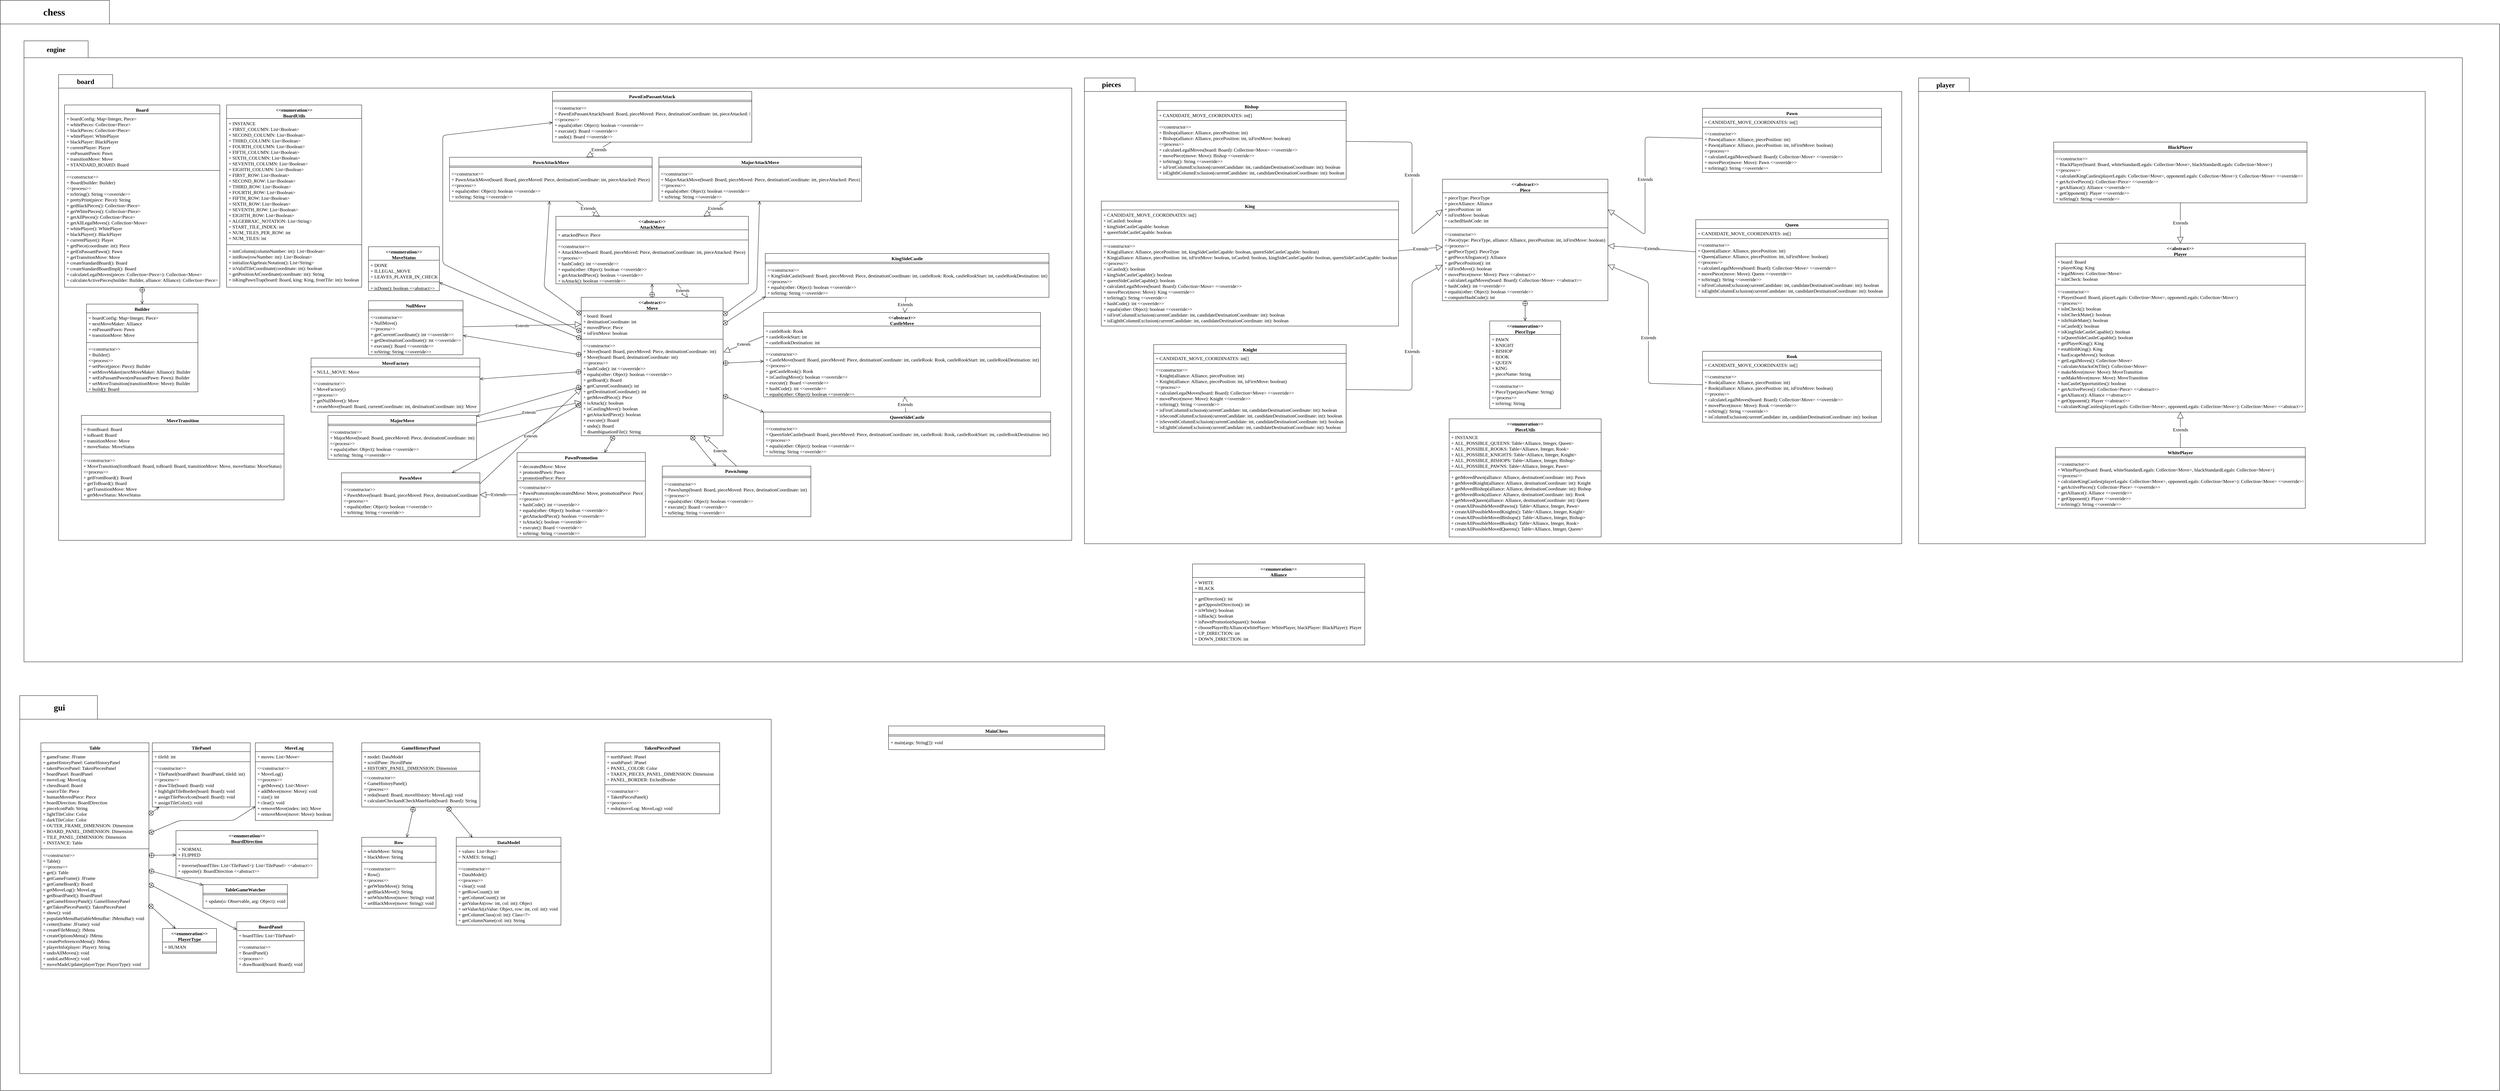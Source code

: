 <mxfile version="13.10.0" type="embed">
    <diagram id="-DoxXB5ioh9CImpn-rvL" name="Page-1">
        <mxGraphModel dx="3410" dy="4026" grid="1" gridSize="10" guides="1" tooltips="1" connect="1" arrows="1" fold="1" page="1" pageScale="1" pageWidth="850" pageHeight="1100" math="0" shadow="0">
            <root>
                <mxCell id="0"/>
                <mxCell id="1" parent="0"/>
                <mxCell id="R5cSlF86ASt4ZV3UKbgb-78" value="" style="shape=folder;fontStyle=0;spacingTop=10;tabWidth=300;tabHeight=70;tabPosition=left;html=1;fontFamily=Times New Roman;fontSize=14;" parent="1" vertex="1">
                    <mxGeometry x="-2490" y="-3280" width="7400" height="3230" as="geometry"/>
                </mxCell>
                <mxCell id="LNlhiUmVujPS2ecl1WR9-28" value="engine" style="shape=folder;fontStyle=1;spacingTop=10;tabWidth=190;tabHeight=50;tabPosition=left;html=1;fontSize=14;fontFamily=Times New Roman;" parent="1" vertex="1">
                    <mxGeometry x="-2420" y="-3160" width="7220" height="1840" as="geometry"/>
                </mxCell>
                <mxCell id="LNlhiUmVujPS2ecl1WR9-110" value="" style="shape=folder;fontStyle=1;spacingTop=10;tabWidth=150;tabHeight=40;tabPosition=left;html=1;fontSize=14;fontFamily=Times New Roman;" parent="1" vertex="1">
                    <mxGeometry x="720" y="-3050" width="2420" height="1380" as="geometry"/>
                </mxCell>
                <mxCell id="LNlhiUmVujPS2ecl1WR9-5" value="" style="shape=folder;fontStyle=1;spacingTop=10;tabWidth=160;tabHeight=40;tabPosition=left;html=1;fontSize=14;fontFamily=Times New Roman;" parent="1" vertex="1">
                    <mxGeometry x="-2317.5" y="-3060" width="3000" height="1380" as="geometry"/>
                </mxCell>
                <mxCell id="LNlhiUmVujPS2ecl1WR9-1" value="Board" style="swimlane;fontStyle=1;align=center;verticalAlign=top;childLayout=stackLayout;horizontal=1;startSize=26;horizontalStack=0;resizeParent=1;resizeParentMax=0;resizeLast=0;collapsible=1;marginBottom=0;fontSize=14;fontFamily=Times New Roman;" parent="1" vertex="1">
                    <mxGeometry x="-2300" y="-2970" width="460" height="540" as="geometry"/>
                </mxCell>
                <mxCell id="LNlhiUmVujPS2ecl1WR9-2" value="+ boardConfig: Map&lt;Integer, Piece&gt;&#10;+ whitePieces: Collection&lt;Piece&gt;&#10;+ blackPieces: Collection&lt;Piece&gt;&#10;+ whitePlayer: WhitePlayer&#10;+ blackPlayer: BlackPlayer&#10;+ currentPlayer: Player&#10;+ enPassantPawn: Pawn&#10;+ transitionMove: Move&#10;+ STANDARD_BOARD: Board" style="text;strokeColor=none;fillColor=none;align=left;verticalAlign=top;spacingLeft=4;spacingRight=4;overflow=hidden;rotatable=0;points=[[0,0.5],[1,0.5]];portConstraint=eastwest;fontSize=14;fontFamily=Times New Roman;" parent="LNlhiUmVujPS2ecl1WR9-1" vertex="1">
                    <mxGeometry y="26" width="460" height="164" as="geometry"/>
                </mxCell>
                <mxCell id="LNlhiUmVujPS2ecl1WR9-3" value="" style="line;strokeWidth=1;fillColor=none;align=left;verticalAlign=middle;spacingTop=-1;spacingLeft=3;spacingRight=3;rotatable=0;labelPosition=right;points=[];portConstraint=eastwest;fontSize=14;fontFamily=Times New Roman;" parent="LNlhiUmVujPS2ecl1WR9-1" vertex="1">
                    <mxGeometry y="190" width="460" height="8" as="geometry"/>
                </mxCell>
                <mxCell id="LNlhiUmVujPS2ecl1WR9-4" value="&lt;&lt;constructor&gt;&gt;&#10;+ Board(builder: Builder)&#10;&lt;&lt;process&gt;&gt;&#10;+ toString(): String &lt;&lt;override&gt;&gt;&#10;+ prettyPrint(piece: Piece): String&#10;+ getBlackPieces(): Collection&lt;Piece&gt;&#10;+ getWhitePieces(): Collection&lt;Piece&gt;&#10;+ getAllPieces(): Collection&lt;Piece&gt;&#10;+ getAllLegalMoves(): Collection&lt;Move&gt;&#10;+ whitePlayer(): WhitePlayer&#10;+ blackPlayer(): BlackPlayer&#10;+ currentPlayer(): Player&#10;+ getPiece(coordinate: int): Piece&#10;+ getEnPassantPawn(): Pawn&#10;+ getTransitionMove: Move&#10;+ createStandardBoard(): Board&#10;+ createStandardBoardImpl(): Board&#10;+ calculateLegalMoves(pieces: Collection&lt;Piece&gt;): Collection&lt;Move&gt;&#10;+ calculateActivePieces(builder: Builder, alliance: Alliance): Collection&lt;Piece&gt;&#10;" style="text;strokeColor=none;fillColor=none;align=left;verticalAlign=top;spacingLeft=4;spacingRight=4;overflow=hidden;rotatable=0;points=[[0,0.5],[1,0.5]];portConstraint=eastwest;fontSize=14;fontFamily=Times New Roman;" parent="LNlhiUmVujPS2ecl1WR9-1" vertex="1">
                    <mxGeometry y="198" width="460" height="342" as="geometry"/>
                </mxCell>
                <mxCell id="LNlhiUmVujPS2ecl1WR9-7" value="Builder" style="swimlane;fontStyle=1;align=center;verticalAlign=top;childLayout=stackLayout;horizontal=1;startSize=26;horizontalStack=0;resizeParent=1;resizeParentMax=0;resizeLast=0;collapsible=1;marginBottom=0;fontSize=14;fontFamily=Times New Roman;" parent="1" vertex="1">
                    <mxGeometry x="-2235" y="-2380" width="330" height="260" as="geometry"/>
                </mxCell>
                <mxCell id="LNlhiUmVujPS2ecl1WR9-8" value="+ boardConfig: Map&lt;Integer, Piece&gt;&#10;+ nextMoveMaker: Alliance&#10;+ enPassantPawn: Pawn&#10;+ transitionMove: Move" style="text;strokeColor=none;fillColor=none;align=left;verticalAlign=top;spacingLeft=4;spacingRight=4;overflow=hidden;rotatable=0;points=[[0,0.5],[1,0.5]];portConstraint=eastwest;fontSize=14;fontFamily=Times New Roman;" parent="LNlhiUmVujPS2ecl1WR9-7" vertex="1">
                    <mxGeometry y="26" width="330" height="84" as="geometry"/>
                </mxCell>
                <mxCell id="LNlhiUmVujPS2ecl1WR9-9" value="" style="line;strokeWidth=1;fillColor=none;align=left;verticalAlign=middle;spacingTop=-1;spacingLeft=3;spacingRight=3;rotatable=0;labelPosition=right;points=[];portConstraint=eastwest;fontSize=14;fontFamily=Times New Roman;" parent="LNlhiUmVujPS2ecl1WR9-7" vertex="1">
                    <mxGeometry y="110" width="330" height="8" as="geometry"/>
                </mxCell>
                <mxCell id="LNlhiUmVujPS2ecl1WR9-10" value="&lt;&lt;constructor&gt;&gt;&#10;+ Builder()&#10;&lt;&lt;process&gt;&gt;&#10;+ setPiece(piece: Piece): Builder&#10;+ setMoveMaker(nextMoveMaker: Alliance): Builder&#10;+ setEnPassantPawn(enPassantPawn: Pawn): Builder&#10;+ setMoveTransition(transitionMove: Move): Builder&#10;+ build(): Board&#10;" style="text;strokeColor=none;fillColor=none;align=left;verticalAlign=top;spacingLeft=4;spacingRight=4;overflow=hidden;rotatable=0;points=[[0,0.5],[1,0.5]];portConstraint=eastwest;fontSize=14;fontFamily=Times New Roman;" parent="LNlhiUmVujPS2ecl1WR9-7" vertex="1">
                    <mxGeometry y="118" width="330" height="142" as="geometry"/>
                </mxCell>
                <mxCell id="LNlhiUmVujPS2ecl1WR9-12" value="" style="endArrow=open;startArrow=circlePlus;endFill=0;startFill=0;endSize=8;html=1;fontSize=14;fontFamily=Times New Roman;" parent="1" source="LNlhiUmVujPS2ecl1WR9-4" target="LNlhiUmVujPS2ecl1WR9-7" edge="1">
                    <mxGeometry width="160" relative="1" as="geometry">
                        <mxPoint x="-2340" y="-2510" as="sourcePoint"/>
                        <mxPoint x="-2180" y="-2510" as="targetPoint"/>
                    </mxGeometry>
                </mxCell>
                <mxCell id="LNlhiUmVujPS2ecl1WR9-13" value="&lt;&lt;enumeration&gt;&gt;&#10;BoardUtils" style="swimlane;fontStyle=1;align=center;verticalAlign=top;childLayout=stackLayout;horizontal=1;startSize=40;horizontalStack=0;resizeParent=1;resizeParentMax=0;resizeLast=0;collapsible=1;marginBottom=0;fontSize=14;fontFamily=Times New Roman;" parent="1" vertex="1">
                    <mxGeometry x="-1820" y="-2970" width="400" height="540" as="geometry"/>
                </mxCell>
                <mxCell id="LNlhiUmVujPS2ecl1WR9-14" value="+ INSTANCE&#10;+ FIRST_COLUMN: List&lt;Boolean&gt;&#10;+ SECOND_COLUMN: List&lt;Boolean&gt;&#10;+ THIRD_COLUMN: List&lt;Boolean&gt;&#10;+ FOURTH_COLUMN: List&lt;Boolean&gt;&#10;+ FIFTH_COLUMN: List&lt;Boolean&gt;&#10;+ SIXTH_COLUMN: List&lt;Boolean&gt;&#10;+ SEVENTH_COLUMN: List&lt;Boolean&gt;&#10;+ EIGHTH_COLUMN: List&lt;Boolean&gt;&#10;+ FIRST_ROW: List&lt;Boolean&gt;&#10;+ SECOND_ROW: List&lt;Boolean&gt;&#10;+ THIRD_ROW: List&lt;Boolean&gt;&#10;+ FOURTH_ROW: List&lt;Boolean&gt;&#10;+ FIFTH_ROW: List&lt;Boolean&gt;&#10;+ SIXTH_ROW: List&lt;Boolean&gt;&#10;+ SEVENTH_ROW: List&lt;Boolean&gt;&#10;+ EIGHTH_ROW: List&lt;Boolean&gt;&#10;+ ALGEBRAIC_NOTATION: List&lt;String&gt;&#10;+ START_TILE_INDEX: int&#10;+ NUM_TILES_PER_ROW: int&#10;+ NUM_TILES: int" style="text;strokeColor=none;fillColor=none;align=left;verticalAlign=top;spacingLeft=4;spacingRight=4;overflow=hidden;rotatable=0;points=[[0,0.5],[1,0.5]];portConstraint=eastwest;fontSize=14;fontFamily=Times New Roman;" parent="LNlhiUmVujPS2ecl1WR9-13" vertex="1">
                    <mxGeometry y="40" width="400" height="370" as="geometry"/>
                </mxCell>
                <mxCell id="LNlhiUmVujPS2ecl1WR9-15" value="" style="line;strokeWidth=1;fillColor=none;align=left;verticalAlign=middle;spacingTop=-1;spacingLeft=3;spacingRight=3;rotatable=0;labelPosition=right;points=[];portConstraint=eastwest;fontSize=14;fontFamily=Times New Roman;" parent="LNlhiUmVujPS2ecl1WR9-13" vertex="1">
                    <mxGeometry y="410" width="400" height="8" as="geometry"/>
                </mxCell>
                <mxCell id="LNlhiUmVujPS2ecl1WR9-16" value="+ initColumn(columnNumber: int): List&lt;Boolean&gt;&#10;+ initRow(rowNumber: int): List&lt;Boolean&gt;&#10;+ initializeAlgebraicNotation(): List&lt;String&gt;&#10;+ isValidTileCoordinate(coordinate: int): boolean&#10;+ getPositionAtCoordinate(coordinate: int): String&#10;+ isKingPawnTrap(board: Board, king: King, frontTile: int): boolean" style="text;strokeColor=none;fillColor=none;align=left;verticalAlign=top;spacingLeft=4;spacingRight=4;overflow=hidden;rotatable=0;points=[[0,0.5],[1,0.5]];portConstraint=eastwest;fontSize=14;fontFamily=Times New Roman;" parent="LNlhiUmVujPS2ecl1WR9-13" vertex="1">
                    <mxGeometry y="418" width="400" height="122" as="geometry"/>
                </mxCell>
                <mxCell id="LNlhiUmVujPS2ecl1WR9-18" value="&lt;&lt;abstract&gt;&gt;&#10;Move" style="swimlane;fontStyle=1;align=center;verticalAlign=top;childLayout=stackLayout;horizontal=1;startSize=40;horizontalStack=0;resizeParent=1;resizeParentMax=0;resizeLast=0;collapsible=1;marginBottom=0;fontSize=14;fontFamily=Times New Roman;" parent="1" vertex="1">
                    <mxGeometry x="-770" y="-2400" width="420" height="410" as="geometry">
                        <mxRectangle x="1110" width="110" height="40" as="alternateBounds"/>
                    </mxGeometry>
                </mxCell>
                <mxCell id="LNlhiUmVujPS2ecl1WR9-19" value="+ board: Board&#10;+ destinationCoordinate: int&#10;+ movedPiece: Piece&#10;+ isFirstMove: boolean" style="text;strokeColor=none;fillColor=none;align=left;verticalAlign=top;spacingLeft=4;spacingRight=4;overflow=hidden;rotatable=0;points=[[0,0.5],[1,0.5]];portConstraint=eastwest;fontSize=14;fontFamily=Times New Roman;" parent="LNlhiUmVujPS2ecl1WR9-18" vertex="1">
                    <mxGeometry y="40" width="420" height="80" as="geometry"/>
                </mxCell>
                <mxCell id="LNlhiUmVujPS2ecl1WR9-20" value="" style="line;strokeWidth=1;fillColor=none;align=left;verticalAlign=middle;spacingTop=-1;spacingLeft=3;spacingRight=3;rotatable=0;labelPosition=right;points=[];portConstraint=eastwest;fontSize=14;fontFamily=Times New Roman;" parent="LNlhiUmVujPS2ecl1WR9-18" vertex="1">
                    <mxGeometry y="120" width="420" height="8" as="geometry"/>
                </mxCell>
                <mxCell id="LNlhiUmVujPS2ecl1WR9-21" value="&lt;&lt;constructor&gt;&gt;&#10;+ Move(board: Board, pieceMoved: Piece, destinationCoordinate: int)&#10;+ Move(board: Board, destinationCoordinate: int)&#10;&lt;&lt;process&gt;&gt;&#10;+ hashCode(): int &lt;&lt;overrride&gt;&gt;&#10;+ equals(other: Object): boolean &lt;&lt;override&gt;&gt;&#10;+ getBoard(): Board&#10;+ getCurrentCoordinate(): int&#10;+ getDestinationCoordinate(): int&#10;+ getMovedPiece(): Piece&#10;+ isAttack(): boolean&#10;+ isCastlingMove(): boolean&#10;+ getAttackedPiece(): boolean&#10;+ execute(): Board&#10;+ undo(): Board&#10;+ disambiguationFile(): String&#10;" style="text;strokeColor=none;fillColor=none;align=left;verticalAlign=top;spacingLeft=4;spacingRight=4;overflow=hidden;rotatable=0;points=[[0,0.5],[1,0.5]];portConstraint=eastwest;fontSize=14;fontFamily=Times New Roman;" parent="LNlhiUmVujPS2ecl1WR9-18" vertex="1">
                    <mxGeometry y="128" width="420" height="282" as="geometry"/>
                </mxCell>
                <mxCell id="LNlhiUmVujPS2ecl1WR9-23" value="MoveTransition" style="swimlane;fontStyle=1;align=center;verticalAlign=top;childLayout=stackLayout;horizontal=1;startSize=26;horizontalStack=0;resizeParent=1;resizeParentMax=0;resizeLast=0;collapsible=1;marginBottom=0;fontSize=14;fontFamily=Times New Roman;" parent="1" vertex="1">
                    <mxGeometry x="-2250" y="-2050" width="600" height="250" as="geometry"/>
                </mxCell>
                <mxCell id="LNlhiUmVujPS2ecl1WR9-24" value="+ fromBoard: Board&#10;+ toBoard: Board&#10;+ transitionMove: Move&#10;+ moveStatus: MoveStatus" style="text;strokeColor=none;fillColor=none;align=left;verticalAlign=top;spacingLeft=4;spacingRight=4;overflow=hidden;rotatable=0;points=[[0,0.5],[1,0.5]];portConstraint=eastwest;fontSize=14;fontFamily=Times New Roman;" parent="LNlhiUmVujPS2ecl1WR9-23" vertex="1">
                    <mxGeometry y="26" width="600" height="84" as="geometry"/>
                </mxCell>
                <mxCell id="LNlhiUmVujPS2ecl1WR9-25" value="" style="line;strokeWidth=1;fillColor=none;align=left;verticalAlign=middle;spacingTop=-1;spacingLeft=3;spacingRight=3;rotatable=0;labelPosition=right;points=[];portConstraint=eastwest;fontSize=14;fontFamily=Times New Roman;" parent="LNlhiUmVujPS2ecl1WR9-23" vertex="1">
                    <mxGeometry y="110" width="600" height="8" as="geometry"/>
                </mxCell>
                <mxCell id="LNlhiUmVujPS2ecl1WR9-26" value="&lt;&lt;constructor&gt;&gt;&#10;+ MoveTransition(fromBoard: Board, toBoard: Board, transitionMove: Move, moveStatus: MoveStatus)&#10;&lt;&lt;process&gt;&gt;&#10;+ getFromBoard(): Board&#10;+ getToBoard(): Board&#10;+ getTransitionMove: Move&#10;+ getMoveStatus: MoveStatus" style="text;strokeColor=none;fillColor=none;align=left;verticalAlign=top;spacingLeft=4;spacingRight=4;overflow=hidden;rotatable=0;points=[[0,0.5],[1,0.5]];portConstraint=eastwest;fontSize=14;fontFamily=Times New Roman;" parent="LNlhiUmVujPS2ecl1WR9-23" vertex="1">
                    <mxGeometry y="118" width="600" height="132" as="geometry"/>
                </mxCell>
                <mxCell id="LNlhiUmVujPS2ecl1WR9-29" value="&lt;&lt;enumeration&gt;&gt;&#10;MoveStatus" style="swimlane;fontStyle=1;align=center;verticalAlign=top;childLayout=stackLayout;horizontal=1;startSize=40;horizontalStack=0;resizeParent=1;resizeParentMax=0;resizeLast=0;collapsible=1;marginBottom=0;fontSize=14;fontFamily=Times New Roman;" parent="1" vertex="1">
                    <mxGeometry x="-1400" y="-2550" width="210" height="130" as="geometry">
                        <mxRectangle x="480" y="440" width="130" height="40" as="alternateBounds"/>
                    </mxGeometry>
                </mxCell>
                <mxCell id="LNlhiUmVujPS2ecl1WR9-30" value="+ DONE&#10;+ ILLEGAL_MOVE&#10;+ LEAVES_PLAYER_IN_CHECK" style="text;strokeColor=none;fillColor=none;align=left;verticalAlign=top;spacingLeft=4;spacingRight=4;overflow=hidden;rotatable=0;points=[[0,0.5],[1,0.5]];portConstraint=eastwest;fontSize=14;fontFamily=Times New Roman;" parent="LNlhiUmVujPS2ecl1WR9-29" vertex="1">
                    <mxGeometry y="40" width="210" height="60" as="geometry"/>
                </mxCell>
                <mxCell id="LNlhiUmVujPS2ecl1WR9-31" value="" style="line;strokeWidth=1;fillColor=none;align=left;verticalAlign=middle;spacingTop=-1;spacingLeft=3;spacingRight=3;rotatable=0;labelPosition=right;points=[];portConstraint=eastwest;fontSize=14;fontFamily=Times New Roman;" parent="LNlhiUmVujPS2ecl1WR9-29" vertex="1">
                    <mxGeometry y="100" width="210" height="8" as="geometry"/>
                </mxCell>
                <mxCell id="LNlhiUmVujPS2ecl1WR9-32" value="+ isDone(): boolean &lt;&lt;abstract&gt;&gt;" style="text;strokeColor=none;fillColor=none;align=left;verticalAlign=top;spacingLeft=4;spacingRight=4;overflow=hidden;rotatable=0;points=[[0,0.5],[1,0.5]];portConstraint=eastwest;fontSize=14;fontFamily=Times New Roman;" parent="LNlhiUmVujPS2ecl1WR9-29" vertex="1">
                    <mxGeometry y="108" width="210" height="22" as="geometry"/>
                </mxCell>
                <mxCell id="LNlhiUmVujPS2ecl1WR9-33" value="MoveFactory" style="swimlane;fontStyle=1;align=center;verticalAlign=top;childLayout=stackLayout;horizontal=1;startSize=26;horizontalStack=0;resizeParent=1;resizeParentMax=0;resizeLast=0;collapsible=1;marginBottom=0;fontSize=14;fontFamily=Times New Roman;" parent="1" vertex="1">
                    <mxGeometry x="-1570" y="-2220" width="500" height="160" as="geometry">
                        <mxRectangle x="1100" y="-150" width="110" height="26" as="alternateBounds"/>
                    </mxGeometry>
                </mxCell>
                <mxCell id="LNlhiUmVujPS2ecl1WR9-34" value="+ NULL_MOVE: Move" style="text;strokeColor=none;fillColor=none;align=left;verticalAlign=top;spacingLeft=4;spacingRight=4;overflow=hidden;rotatable=0;points=[[0,0.5],[1,0.5]];portConstraint=eastwest;fontSize=14;fontFamily=Times New Roman;" parent="LNlhiUmVujPS2ecl1WR9-33" vertex="1">
                    <mxGeometry y="26" width="500" height="26" as="geometry"/>
                </mxCell>
                <mxCell id="LNlhiUmVujPS2ecl1WR9-35" value="" style="line;strokeWidth=1;fillColor=none;align=left;verticalAlign=middle;spacingTop=-1;spacingLeft=3;spacingRight=3;rotatable=0;labelPosition=right;points=[];portConstraint=eastwest;fontSize=14;fontFamily=Times New Roman;" parent="LNlhiUmVujPS2ecl1WR9-33" vertex="1">
                    <mxGeometry y="52" width="500" height="8" as="geometry"/>
                </mxCell>
                <mxCell id="LNlhiUmVujPS2ecl1WR9-36" value="&lt;&lt;constructor&gt;&gt;&#10;+ MoveFactory()&#10;&lt;&lt;process&gt;&gt;&#10;+ getNullMove(): Move&#10;+ createMove(board: Board, currentCoordinate: int, destinationCoordinate: int): Move" style="text;strokeColor=none;fillColor=none;align=left;verticalAlign=top;spacingLeft=4;spacingRight=4;overflow=hidden;rotatable=0;points=[[0,0.5],[1,0.5]];portConstraint=eastwest;fontSize=14;fontFamily=Times New Roman;" parent="LNlhiUmVujPS2ecl1WR9-33" vertex="1">
                    <mxGeometry y="60" width="500" height="100" as="geometry"/>
                </mxCell>
                <mxCell id="LNlhiUmVujPS2ecl1WR9-38" value="NullMove" style="swimlane;fontStyle=1;align=center;verticalAlign=top;childLayout=stackLayout;horizontal=1;startSize=26;horizontalStack=0;resizeParent=1;resizeParentMax=0;resizeLast=0;collapsible=1;marginBottom=0;fontSize=14;fontFamily=Times New Roman;" parent="1" vertex="1">
                    <mxGeometry x="-1400" y="-2390" width="280" height="160" as="geometry">
                        <mxRectangle x="1580" y="470" width="90" height="26" as="alternateBounds"/>
                    </mxGeometry>
                </mxCell>
                <mxCell id="LNlhiUmVujPS2ecl1WR9-40" value="" style="line;strokeWidth=1;fillColor=none;align=left;verticalAlign=middle;spacingTop=-1;spacingLeft=3;spacingRight=3;rotatable=0;labelPosition=right;points=[];portConstraint=eastwest;fontSize=14;fontFamily=Times New Roman;" parent="LNlhiUmVujPS2ecl1WR9-38" vertex="1">
                    <mxGeometry y="26" width="280" height="8" as="geometry"/>
                </mxCell>
                <mxCell id="LNlhiUmVujPS2ecl1WR9-41" value="&lt;&lt;constructor&gt;&gt;&#10;+ NullMove()&#10;&lt;&lt;process&gt;&gt;&#10;+ getCurrentCoordinate(): int &lt;&lt;override&gt;&gt;&#10;+ getDestinationCoordinate(): int &lt;&lt;override&gt;&gt;&#10;+ execute(): Board &lt;&lt;override&gt;&gt;&#10;+ toString: String &lt;&lt;override&gt;&gt;" style="text;strokeColor=none;fillColor=none;align=left;verticalAlign=top;spacingLeft=4;spacingRight=4;overflow=hidden;rotatable=0;points=[[0,0.5],[1,0.5]];portConstraint=eastwest;fontSize=14;fontFamily=Times New Roman;" parent="LNlhiUmVujPS2ecl1WR9-38" vertex="1">
                    <mxGeometry y="34" width="280" height="126" as="geometry"/>
                </mxCell>
                <mxCell id="LNlhiUmVujPS2ecl1WR9-42" value="&lt;&lt;abstract&gt;&gt;&#10;AttackMove" style="swimlane;fontStyle=1;align=center;verticalAlign=top;childLayout=stackLayout;horizontal=1;startSize=40;horizontalStack=0;resizeParent=1;resizeParentMax=0;resizeLast=0;collapsible=1;marginBottom=0;fontSize=14;fontFamily=Times New Roman;" parent="1" vertex="1">
                    <mxGeometry x="-845" y="-2640" width="570" height="200" as="geometry">
                        <mxRectangle x="900" width="110" height="40" as="alternateBounds"/>
                    </mxGeometry>
                </mxCell>
                <mxCell id="LNlhiUmVujPS2ecl1WR9-43" value="+ attackedPiece: Piece" style="text;strokeColor=none;fillColor=none;align=left;verticalAlign=top;spacingLeft=4;spacingRight=4;overflow=hidden;rotatable=0;points=[[0,0.5],[1,0.5]];portConstraint=eastwest;fontSize=14;fontFamily=Times New Roman;" parent="LNlhiUmVujPS2ecl1WR9-42" vertex="1">
                    <mxGeometry y="40" width="570" height="26" as="geometry"/>
                </mxCell>
                <mxCell id="LNlhiUmVujPS2ecl1WR9-44" value="" style="line;strokeWidth=1;fillColor=none;align=left;verticalAlign=middle;spacingTop=-1;spacingLeft=3;spacingRight=3;rotatable=0;labelPosition=right;points=[];portConstraint=eastwest;fontSize=14;fontFamily=Times New Roman;" parent="LNlhiUmVujPS2ecl1WR9-42" vertex="1">
                    <mxGeometry y="66" width="570" height="8" as="geometry"/>
                </mxCell>
                <mxCell id="LNlhiUmVujPS2ecl1WR9-45" value="&lt;&lt;constructor&gt;&gt;&#10;+ AttackMove(board: Board, pieceMoved: Piece, destinationCoordinate: int, pieceAttacked: Piece)&#10;&lt;&lt;process&gt;&gt;&#10;+ hashCode(): int &lt;&lt;override&gt;&gt;&#10;+ equals(other: Object): boolean &lt;&lt;override&gt;&gt;&#10;+ getAttackedPiece(): boolean &lt;&lt;override&gt;&gt;&#10;+ isAttack(): boolean &lt;&lt;override&gt;&gt;" style="text;strokeColor=none;fillColor=none;align=left;verticalAlign=top;spacingLeft=4;spacingRight=4;overflow=hidden;rotatable=0;points=[[0,0.5],[1,0.5]];portConstraint=eastwest;fontSize=14;fontFamily=Times New Roman;" parent="LNlhiUmVujPS2ecl1WR9-42" vertex="1">
                    <mxGeometry y="74" width="570" height="126" as="geometry"/>
                </mxCell>
                <mxCell id="LNlhiUmVujPS2ecl1WR9-46" value="&lt;&lt;abstract&gt;&gt;&#10;CastleMove" style="swimlane;fontStyle=1;align=center;verticalAlign=top;childLayout=stackLayout;horizontal=1;startSize=40;horizontalStack=0;resizeParent=1;resizeParentMax=0;resizeLast=0;collapsible=1;marginBottom=0;fontSize=14;fontFamily=Times New Roman;" parent="1" vertex="1">
                    <mxGeometry x="-230" y="-2355" width="820" height="250" as="geometry">
                        <mxRectangle x="920" y="330" width="110" height="40" as="alternateBounds"/>
                    </mxGeometry>
                </mxCell>
                <mxCell id="LNlhiUmVujPS2ecl1WR9-47" value="+ castleRook: Rook&#10;+ castleRookStart: int&#10;+ castleRookDestination: int" style="text;strokeColor=none;fillColor=none;align=left;verticalAlign=top;spacingLeft=4;spacingRight=4;overflow=hidden;rotatable=0;points=[[0,0.5],[1,0.5]];portConstraint=eastwest;fontSize=14;fontFamily=Times New Roman;" parent="LNlhiUmVujPS2ecl1WR9-46" vertex="1">
                    <mxGeometry y="40" width="820" height="60" as="geometry"/>
                </mxCell>
                <mxCell id="LNlhiUmVujPS2ecl1WR9-48" value="" style="line;strokeWidth=1;fillColor=none;align=left;verticalAlign=middle;spacingTop=-1;spacingLeft=3;spacingRight=3;rotatable=0;labelPosition=right;points=[];portConstraint=eastwest;fontSize=14;fontFamily=Times New Roman;" parent="LNlhiUmVujPS2ecl1WR9-46" vertex="1">
                    <mxGeometry y="100" width="820" height="8" as="geometry"/>
                </mxCell>
                <mxCell id="LNlhiUmVujPS2ecl1WR9-49" value="&lt;&lt;constructor&gt;&gt;&#10;+ CastleMove(board: Board, pieceMoved: Piece, destinationCoordinate: int, castleRook: Rook, castleRookStart: int, castleRookDestination: int)&#10;&lt;&lt;process&gt;&gt;&#10;+ getCastleRook(): Rook&#10;+ isCastlingMove(): boolean &lt;&lt;override&gt;&gt;&#10;+ execute(): Board &lt;&lt;override&gt;&gt;&#10;+ hashCode(): int &lt;&lt;override&gt;&gt;&#10;+ equals(other: Object): boolean &lt;&lt;override&gt;&gt;" style="text;strokeColor=none;fillColor=none;align=left;verticalAlign=top;spacingLeft=4;spacingRight=4;overflow=hidden;rotatable=0;points=[[0,0.5],[1,0.5]];portConstraint=eastwest;fontSize=14;fontFamily=Times New Roman;" parent="LNlhiUmVujPS2ecl1WR9-46" vertex="1">
                    <mxGeometry y="108" width="820" height="142" as="geometry"/>
                </mxCell>
                <mxCell id="LNlhiUmVujPS2ecl1WR9-50" value="PawnJump" style="swimlane;fontStyle=1;align=center;verticalAlign=top;childLayout=stackLayout;horizontal=1;startSize=30;horizontalStack=0;resizeParent=1;resizeParentMax=0;resizeLast=0;collapsible=1;marginBottom=0;fontSize=14;fontFamily=Times New Roman;" parent="1" vertex="1">
                    <mxGeometry x="-530" y="-1900" width="440" height="150" as="geometry">
                        <mxRectangle x="1390" y="135" width="100" height="30" as="alternateBounds"/>
                    </mxGeometry>
                </mxCell>
                <mxCell id="LNlhiUmVujPS2ecl1WR9-52" value="" style="line;strokeWidth=1;fillColor=none;align=left;verticalAlign=middle;spacingTop=-1;spacingLeft=3;spacingRight=3;rotatable=0;labelPosition=right;points=[];portConstraint=eastwest;fontSize=14;fontFamily=Times New Roman;" parent="LNlhiUmVujPS2ecl1WR9-50" vertex="1">
                    <mxGeometry y="30" width="440" height="8" as="geometry"/>
                </mxCell>
                <mxCell id="LNlhiUmVujPS2ecl1WR9-53" value="&lt;&lt;constructor&gt;&gt;&#10;+ PawnJump(board: Board, pieceMoved: Piece, destinationCoordinate: int)&#10;&lt;&lt;process&gt;&gt;&#10;+ equals(other: Object): boolean &lt;&lt;override&gt;&gt;&#10;+ execute(): Board &lt;&lt;override&gt;&gt;&#10;+ toString: String &lt;&lt;override&gt;&gt;&#10;" style="text;strokeColor=none;fillColor=none;align=left;verticalAlign=top;spacingLeft=4;spacingRight=4;overflow=hidden;rotatable=0;points=[[0,0.5],[1,0.5]];portConstraint=eastwest;fontSize=14;fontFamily=Times New Roman;" parent="LNlhiUmVujPS2ecl1WR9-50" vertex="1">
                    <mxGeometry y="38" width="440" height="112" as="geometry"/>
                </mxCell>
                <mxCell id="LNlhiUmVujPS2ecl1WR9-54" value="PawnMove" style="swimlane;fontStyle=1;align=center;verticalAlign=top;childLayout=stackLayout;horizontal=1;startSize=26;horizontalStack=0;resizeParent=1;resizeParentMax=0;resizeLast=0;collapsible=1;marginBottom=0;fontSize=14;fontFamily=Times New Roman;" parent="1" vertex="1">
                    <mxGeometry x="-1480" y="-1880" width="410" height="130" as="geometry">
                        <mxRectangle x="1230" y="300" width="90" height="26" as="alternateBounds"/>
                    </mxGeometry>
                </mxCell>
                <mxCell id="LNlhiUmVujPS2ecl1WR9-56" value="" style="line;strokeWidth=1;fillColor=none;align=left;verticalAlign=middle;spacingTop=-1;spacingLeft=3;spacingRight=3;rotatable=0;labelPosition=right;points=[];portConstraint=eastwest;fontSize=14;fontFamily=Times New Roman;" parent="LNlhiUmVujPS2ecl1WR9-54" vertex="1">
                    <mxGeometry y="26" width="410" height="8" as="geometry"/>
                </mxCell>
                <mxCell id="LNlhiUmVujPS2ecl1WR9-57" value="&lt;&lt;constructor&gt;&gt;&#10;+ PawnMove(board: Board, pieceMoved: Piece, destinationCoordinate: int)&#10;&lt;&lt;process&gt;&gt;&#10;+ equals(other: Object): boolean &lt;&lt;override&gt;&gt;&#10;+ toString: String &lt;&lt;override&gt;&gt;&#10;" style="text;strokeColor=none;fillColor=none;align=left;verticalAlign=top;spacingLeft=4;spacingRight=4;overflow=hidden;rotatable=0;points=[[0,0.5],[1,0.5]];portConstraint=eastwest;fontSize=14;fontFamily=Times New Roman;" parent="LNlhiUmVujPS2ecl1WR9-54" vertex="1">
                    <mxGeometry y="34" width="410" height="96" as="geometry"/>
                </mxCell>
                <mxCell id="LNlhiUmVujPS2ecl1WR9-58" value="MajorMove" style="swimlane;fontStyle=1;align=center;verticalAlign=top;childLayout=stackLayout;horizontal=1;startSize=26;horizontalStack=0;resizeParent=1;resizeParentMax=0;resizeLast=0;collapsible=1;marginBottom=0;fontSize=14;fontFamily=Times New Roman;" parent="1" vertex="1">
                    <mxGeometry x="-1520" y="-2050" width="440" height="130" as="geometry">
                        <mxRectangle x="1580" y="114" width="100" height="26" as="alternateBounds"/>
                    </mxGeometry>
                </mxCell>
                <mxCell id="LNlhiUmVujPS2ecl1WR9-60" value="" style="line;strokeWidth=1;fillColor=none;align=left;verticalAlign=middle;spacingTop=-1;spacingLeft=3;spacingRight=3;rotatable=0;labelPosition=right;points=[];portConstraint=eastwest;fontSize=14;fontFamily=Times New Roman;" parent="LNlhiUmVujPS2ecl1WR9-58" vertex="1">
                    <mxGeometry y="26" width="440" height="8" as="geometry"/>
                </mxCell>
                <mxCell id="LNlhiUmVujPS2ecl1WR9-61" value="&lt;&lt;constructor&gt;&gt;&#10;+ MajorMove(board: Board, pieceMoved: Piece, destinationCoordinate: int)&#10;&lt;&lt;process&gt;&gt;&#10;+ equals(other: Object): boolean &lt;&lt;override&gt;&gt;&#10;+ toString: String &lt;&lt;override&gt;&gt;&#10;" style="text;strokeColor=none;fillColor=none;align=left;verticalAlign=top;spacingLeft=4;spacingRight=4;overflow=hidden;rotatable=0;points=[[0,0.5],[1,0.5]];portConstraint=eastwest;fontSize=14;fontFamily=Times New Roman;" parent="LNlhiUmVujPS2ecl1WR9-58" vertex="1">
                    <mxGeometry y="34" width="440" height="96" as="geometry"/>
                </mxCell>
                <mxCell id="LNlhiUmVujPS2ecl1WR9-62" value="PawnPromotion" style="swimlane;fontStyle=1;align=center;verticalAlign=top;childLayout=stackLayout;horizontal=1;startSize=26;horizontalStack=0;resizeParent=1;resizeParentMax=0;resizeLast=0;collapsible=1;marginBottom=0;fontSize=14;fontFamily=Times New Roman;" parent="1" vertex="1">
                    <mxGeometry x="-960" y="-1940" width="380" height="250" as="geometry">
                        <mxRectangle x="1380" y="510" width="120" height="26" as="alternateBounds"/>
                    </mxGeometry>
                </mxCell>
                <mxCell id="LNlhiUmVujPS2ecl1WR9-63" value="+ decoratedMove: Move&#10;+ promotedPawn: Pawn&#10;+ promotionPiece: Piece" style="text;strokeColor=none;fillColor=none;align=left;verticalAlign=top;spacingLeft=4;spacingRight=4;overflow=hidden;rotatable=0;points=[[0,0.5],[1,0.5]];portConstraint=eastwest;fontSize=14;fontFamily=Times New Roman;" parent="LNlhiUmVujPS2ecl1WR9-62" vertex="1">
                    <mxGeometry y="26" width="380" height="54" as="geometry"/>
                </mxCell>
                <mxCell id="LNlhiUmVujPS2ecl1WR9-64" value="" style="line;strokeWidth=1;fillColor=none;align=left;verticalAlign=middle;spacingTop=-1;spacingLeft=3;spacingRight=3;rotatable=0;labelPosition=right;points=[];portConstraint=eastwest;fontSize=14;fontFamily=Times New Roman;" parent="LNlhiUmVujPS2ecl1WR9-62" vertex="1">
                    <mxGeometry y="80" width="380" height="8" as="geometry"/>
                </mxCell>
                <mxCell id="LNlhiUmVujPS2ecl1WR9-65" value="&lt;&lt;constructor&gt;&gt;&#10;+ PawnPromotion(decoratedMove: Move, promotionPiece: Piece)&#10;&lt;&lt;process&gt;&gt;&#10;+ hashCode(): int &lt;&lt;override&gt;&gt;&#10;+ equals(other: Object): boolean &lt;&lt;override&gt;&gt;&#10;+ getAttackedPiece(): boolean &lt;&lt;override&gt;&gt;&#10;+ isAttack(): boolean &lt;&lt;override&gt;&gt;&#10;+ execute(): Board &lt;&lt;override&gt;&gt;&#10;+ toString: String &lt;&lt;override&gt;&gt;&#10;" style="text;strokeColor=none;fillColor=none;align=left;verticalAlign=top;spacingLeft=4;spacingRight=4;overflow=hidden;rotatable=0;points=[[0,0.5],[1,0.5]];portConstraint=eastwest;fontSize=14;fontFamily=Times New Roman;" parent="LNlhiUmVujPS2ecl1WR9-62" vertex="1">
                    <mxGeometry y="88" width="380" height="162" as="geometry"/>
                </mxCell>
                <mxCell id="LNlhiUmVujPS2ecl1WR9-66" value="MajorAttackMove" style="swimlane;fontStyle=1;align=center;verticalAlign=top;childLayout=stackLayout;horizontal=1;startSize=26;horizontalStack=0;resizeParent=1;resizeParentMax=0;resizeLast=0;collapsible=1;marginBottom=0;fontSize=14;fontFamily=Times New Roman;" parent="1" vertex="1">
                    <mxGeometry x="-540" y="-2815" width="600" height="130" as="geometry">
                        <mxRectangle x="600" y="-406" width="130" height="26" as="alternateBounds"/>
                    </mxGeometry>
                </mxCell>
                <mxCell id="LNlhiUmVujPS2ecl1WR9-68" value="" style="line;strokeWidth=1;fillColor=none;align=left;verticalAlign=middle;spacingTop=-1;spacingLeft=3;spacingRight=3;rotatable=0;labelPosition=right;points=[];portConstraint=eastwest;fontSize=14;fontFamily=Times New Roman;" parent="LNlhiUmVujPS2ecl1WR9-66" vertex="1">
                    <mxGeometry y="26" width="600" height="8" as="geometry"/>
                </mxCell>
                <mxCell id="LNlhiUmVujPS2ecl1WR9-69" value="&lt;&lt;constructor&gt;&gt;&#10;+ MajorAttackMove(board: Board, pieceMoved: Piece, destinationCoordinate: int, pieceAttacked: Piece)&#10;&lt;&lt;process&gt;&gt;&#10;+ equals(other: Object): boolean &lt;&lt;override&gt;&gt;&#10;+ toString: String &lt;&lt;override&gt;&gt;" style="text;strokeColor=none;fillColor=none;align=left;verticalAlign=top;spacingLeft=4;spacingRight=4;overflow=hidden;rotatable=0;points=[[0,0.5],[1,0.5]];portConstraint=eastwest;fontSize=14;fontFamily=Times New Roman;" parent="LNlhiUmVujPS2ecl1WR9-66" vertex="1">
                    <mxGeometry y="34" width="600" height="96" as="geometry"/>
                </mxCell>
                <mxCell id="LNlhiUmVujPS2ecl1WR9-70" value="PawnAttackMove" style="swimlane;fontStyle=1;align=center;verticalAlign=top;childLayout=stackLayout;horizontal=1;startSize=26;horizontalStack=0;resizeParent=1;resizeParentMax=0;resizeLast=0;collapsible=1;marginBottom=0;fontSize=14;fontFamily=Times New Roman;" parent="1" vertex="1">
                    <mxGeometry x="-1160" y="-2815" width="600" height="130" as="geometry">
                        <mxRectangle x="1520" y="-280" width="130" height="26" as="alternateBounds"/>
                    </mxGeometry>
                </mxCell>
                <mxCell id="LNlhiUmVujPS2ecl1WR9-72" value="" style="line;strokeWidth=1;fillColor=none;align=left;verticalAlign=middle;spacingTop=-1;spacingLeft=3;spacingRight=3;rotatable=0;labelPosition=right;points=[];portConstraint=eastwest;fontSize=14;fontFamily=Times New Roman;" parent="LNlhiUmVujPS2ecl1WR9-70" vertex="1">
                    <mxGeometry y="26" width="600" height="8" as="geometry"/>
                </mxCell>
                <mxCell id="LNlhiUmVujPS2ecl1WR9-73" value="&lt;&lt;constructor&gt;&gt;&#10;+ PawnAttackMove(board: Board, pieceMoved: Piece, destinationCoordinate: int, pieceAttacked: Piece)&#10;&lt;&lt;process&gt;&gt;&#10;+ equals(other: Object): boolean &lt;&lt;override&gt;&gt;&#10;+ toString: String &lt;&lt;override&gt;&gt;" style="text;strokeColor=none;fillColor=none;align=left;verticalAlign=top;spacingLeft=4;spacingRight=4;overflow=hidden;rotatable=0;points=[[0,0.5],[1,0.5]];portConstraint=eastwest;fontSize=14;fontFamily=Times New Roman;" parent="LNlhiUmVujPS2ecl1WR9-70" vertex="1">
                    <mxGeometry y="34" width="600" height="96" as="geometry"/>
                </mxCell>
                <mxCell id="LNlhiUmVujPS2ecl1WR9-74" value="PawnEnPassantAttack" style="swimlane;fontStyle=1;align=center;verticalAlign=top;childLayout=stackLayout;horizontal=1;startSize=26;horizontalStack=0;resizeParent=1;resizeParentMax=0;resizeLast=0;collapsible=1;marginBottom=0;fontSize=14;fontFamily=Times New Roman;" parent="1" vertex="1">
                    <mxGeometry x="-855" y="-3010" width="590" height="150" as="geometry">
                        <mxRectangle x="1735" y="-290" width="160" height="26" as="alternateBounds"/>
                    </mxGeometry>
                </mxCell>
                <mxCell id="LNlhiUmVujPS2ecl1WR9-76" value="" style="line;strokeWidth=1;fillColor=none;align=left;verticalAlign=middle;spacingTop=-1;spacingLeft=3;spacingRight=3;rotatable=0;labelPosition=right;points=[];portConstraint=eastwest;fontSize=14;fontFamily=Times New Roman;" parent="LNlhiUmVujPS2ecl1WR9-74" vertex="1">
                    <mxGeometry y="26" width="590" height="8" as="geometry"/>
                </mxCell>
                <mxCell id="LNlhiUmVujPS2ecl1WR9-77" value="&lt;&lt;constructor&gt;&gt;&#10;+ PawnEnPassantAttack(board: Board, pieceMoved: Piece, destinationCoordinate: int, pieceAttacked: Piece)&#10;&lt;&lt;process&gt;&gt;&#10;+ equals(other: Object): boolean &lt;&lt;override&gt;&gt;&#10;+ execute(): Board &lt;&lt;override&gt;&gt;&#10;+ undo(): Board &lt;&lt;override&gt;&gt;" style="text;strokeColor=none;fillColor=none;align=left;verticalAlign=top;spacingLeft=4;spacingRight=4;overflow=hidden;rotatable=0;points=[[0,0.5],[1,0.5]];portConstraint=eastwest;fontSize=14;fontFamily=Times New Roman;" parent="LNlhiUmVujPS2ecl1WR9-74" vertex="1">
                    <mxGeometry y="34" width="590" height="116" as="geometry"/>
                </mxCell>
                <mxCell id="LNlhiUmVujPS2ecl1WR9-78" value="KingSideCastle" style="swimlane;fontStyle=1;align=center;verticalAlign=top;childLayout=stackLayout;horizontal=1;startSize=26;horizontalStack=0;resizeParent=1;resizeParentMax=0;resizeLast=0;collapsible=1;marginBottom=0;fontSize=14;fontFamily=Times New Roman;" parent="1" vertex="1">
                    <mxGeometry x="-225" y="-2530" width="840" height="130" as="geometry">
                        <mxRectangle x="1740" y="-140" width="120" height="26" as="alternateBounds"/>
                    </mxGeometry>
                </mxCell>
                <mxCell id="LNlhiUmVujPS2ecl1WR9-80" value="" style="line;strokeWidth=1;fillColor=none;align=left;verticalAlign=middle;spacingTop=-1;spacingLeft=3;spacingRight=3;rotatable=0;labelPosition=right;points=[];portConstraint=eastwest;fontSize=14;fontFamily=Times New Roman;" parent="LNlhiUmVujPS2ecl1WR9-78" vertex="1">
                    <mxGeometry y="26" width="840" height="8" as="geometry"/>
                </mxCell>
                <mxCell id="LNlhiUmVujPS2ecl1WR9-81" value="&lt;&lt;constructor&gt;&gt;&#10;+ KingSideCastle(board: Board, pieceMoved: Piece, destinationCoordinate: int, castleRook: Rook, castleRookStart: int, castleRookDestination: int)&#10;&lt;&lt;process&gt;&gt;&#10;+ equals(other: Object): boolean &lt;&lt;override&gt;&gt;&#10;+ toString: String &lt;&lt;override&gt;&gt;" style="text;strokeColor=none;fillColor=none;align=left;verticalAlign=top;spacingLeft=4;spacingRight=4;overflow=hidden;rotatable=0;points=[[0,0.5],[1,0.5]];portConstraint=eastwest;fontSize=14;fontFamily=Times New Roman;" parent="LNlhiUmVujPS2ecl1WR9-78" vertex="1">
                    <mxGeometry y="34" width="840" height="96" as="geometry"/>
                </mxCell>
                <mxCell id="LNlhiUmVujPS2ecl1WR9-82" value="QueenSideCastle" style="swimlane;fontStyle=1;align=center;verticalAlign=top;childLayout=stackLayout;horizontal=1;startSize=26;horizontalStack=0;resizeParent=1;resizeParentMax=0;resizeLast=0;collapsible=1;marginBottom=0;fontSize=14;fontFamily=Times New Roman;" parent="1" vertex="1">
                    <mxGeometry x="-230" y="-2060" width="850" height="130" as="geometry">
                        <mxRectangle x="1860" y="150" width="130" height="26" as="alternateBounds"/>
                    </mxGeometry>
                </mxCell>
                <mxCell id="LNlhiUmVujPS2ecl1WR9-84" value="" style="line;strokeWidth=1;fillColor=none;align=left;verticalAlign=middle;spacingTop=-1;spacingLeft=3;spacingRight=3;rotatable=0;labelPosition=right;points=[];portConstraint=eastwest;fontSize=14;fontFamily=Times New Roman;" parent="LNlhiUmVujPS2ecl1WR9-82" vertex="1">
                    <mxGeometry y="26" width="850" height="8" as="geometry"/>
                </mxCell>
                <mxCell id="LNlhiUmVujPS2ecl1WR9-85" value="&lt;&lt;constructor&gt;&gt;&#10;+ QueenSideCastle(board: Board, pieceMoved: Piece, destinationCoordinate: int, castleRook: Rook, castleRookStart: int, castleRookDestination: int)&#10;&lt;&lt;process&gt;&gt;&#10;+ equals(other: Object): boolean &lt;&lt;override&gt;&gt;&#10;+ toString: String &lt;&lt;override&gt;&gt;" style="text;strokeColor=none;fillColor=none;align=left;verticalAlign=top;spacingLeft=4;spacingRight=4;overflow=hidden;rotatable=0;points=[[0,0.5],[1,0.5]];portConstraint=eastwest;fontSize=14;fontFamily=Times New Roman;" parent="LNlhiUmVujPS2ecl1WR9-82" vertex="1">
                    <mxGeometry y="34" width="850" height="96" as="geometry"/>
                </mxCell>
                <mxCell id="LNlhiUmVujPS2ecl1WR9-86" value="" style="endArrow=open;startArrow=circlePlus;endFill=0;startFill=0;endSize=8;html=1;fontSize=14;fontFamily=Times New Roman;" parent="1" source="LNlhiUmVujPS2ecl1WR9-18" target="LNlhiUmVujPS2ecl1WR9-29" edge="1">
                    <mxGeometry width="160" relative="1" as="geometry">
                        <mxPoint x="-30" y="-1510" as="sourcePoint"/>
                        <mxPoint x="130" y="-1510" as="targetPoint"/>
                    </mxGeometry>
                </mxCell>
                <mxCell id="LNlhiUmVujPS2ecl1WR9-87" value="" style="endArrow=open;startArrow=circlePlus;endFill=0;startFill=0;endSize=8;html=1;fontSize=14;fontFamily=Times New Roman;" parent="1" source="LNlhiUmVujPS2ecl1WR9-18" target="LNlhiUmVujPS2ecl1WR9-33" edge="1">
                    <mxGeometry width="160" relative="1" as="geometry">
                        <mxPoint x="-175" y="-1320" as="sourcePoint"/>
                        <mxPoint x="-15" y="-1320" as="targetPoint"/>
                    </mxGeometry>
                </mxCell>
                <mxCell id="LNlhiUmVujPS2ecl1WR9-88" value="" style="endArrow=open;startArrow=circlePlus;endFill=0;startFill=0;endSize=8;html=1;exitX=0.5;exitY=0;exitDx=0;exitDy=0;fontSize=14;fontFamily=Times New Roman;" parent="1" source="LNlhiUmVujPS2ecl1WR9-18" target="LNlhiUmVujPS2ecl1WR9-45" edge="1">
                    <mxGeometry width="160" relative="1" as="geometry">
                        <mxPoint x="-370" y="-1820" as="sourcePoint"/>
                        <mxPoint x="-320" y="-1890" as="targetPoint"/>
                    </mxGeometry>
                </mxCell>
                <mxCell id="LNlhiUmVujPS2ecl1WR9-89" value="" style="endArrow=open;startArrow=circlePlus;endFill=0;startFill=0;endSize=8;html=1;fontSize=14;fontFamily=Times New Roman;" parent="1" source="LNlhiUmVujPS2ecl1WR9-18" target="LNlhiUmVujPS2ecl1WR9-46" edge="1">
                    <mxGeometry width="160" relative="1" as="geometry">
                        <mxPoint x="-110" y="-1710" as="sourcePoint"/>
                        <mxPoint x="-180" y="-1710" as="targetPoint"/>
                    </mxGeometry>
                </mxCell>
                <mxCell id="LNlhiUmVujPS2ecl1WR9-90" value="" style="endArrow=open;startArrow=circlePlus;endFill=0;startFill=0;endSize=8;html=1;fontSize=14;fontFamily=Times New Roman;" parent="1" source="LNlhiUmVujPS2ecl1WR9-18" target="LNlhiUmVujPS2ecl1WR9-58" edge="1">
                    <mxGeometry width="160" relative="1" as="geometry">
                        <mxPoint x="-110" y="-1550" as="sourcePoint"/>
                        <mxPoint x="50" y="-1550" as="targetPoint"/>
                    </mxGeometry>
                </mxCell>
                <mxCell id="LNlhiUmVujPS2ecl1WR9-91" value="" style="endArrow=open;startArrow=circlePlus;endFill=0;startFill=0;endSize=8;html=1;fontSize=14;fontFamily=Times New Roman;" parent="1" source="LNlhiUmVujPS2ecl1WR9-18" target="LNlhiUmVujPS2ecl1WR9-38" edge="1">
                    <mxGeometry width="160" relative="1" as="geometry">
                        <mxPoint x="-110" y="-1550" as="sourcePoint"/>
                        <mxPoint x="50" y="-1550" as="targetPoint"/>
                    </mxGeometry>
                </mxCell>
                <mxCell id="LNlhiUmVujPS2ecl1WR9-92" value="" style="endArrow=open;startArrow=circlePlus;endFill=0;startFill=0;endSize=8;html=1;fontSize=14;fontFamily=Times New Roman;" parent="1" source="LNlhiUmVujPS2ecl1WR9-18" target="LNlhiUmVujPS2ecl1WR9-54" edge="1">
                    <mxGeometry width="160" relative="1" as="geometry">
                        <mxPoint x="-110" y="-1380" as="sourcePoint"/>
                        <mxPoint x="50" y="-1380" as="targetPoint"/>
                    </mxGeometry>
                </mxCell>
                <mxCell id="LNlhiUmVujPS2ecl1WR9-94" value="" style="endArrow=open;startArrow=circlePlus;endFill=0;startFill=0;endSize=8;html=1;fontSize=14;fontFamily=Times New Roman;" parent="1" source="LNlhiUmVujPS2ecl1WR9-21" target="LNlhiUmVujPS2ecl1WR9-50" edge="1">
                    <mxGeometry width="160" relative="1" as="geometry">
                        <mxPoint x="130" y="-1550" as="sourcePoint"/>
                        <mxPoint x="290" y="-1550" as="targetPoint"/>
                    </mxGeometry>
                </mxCell>
                <mxCell id="LNlhiUmVujPS2ecl1WR9-96" value="Extends" style="endArrow=block;endSize=16;endFill=0;html=1;fontSize=14;fontFamily=Times New Roman;" parent="1" source="LNlhiUmVujPS2ecl1WR9-62" target="LNlhiUmVujPS2ecl1WR9-54" edge="1">
                    <mxGeometry width="160" relative="1" as="geometry">
                        <mxPoint x="70" y="-1380" as="sourcePoint"/>
                        <mxPoint x="230" y="-1380" as="targetPoint"/>
                    </mxGeometry>
                </mxCell>
                <mxCell id="LNlhiUmVujPS2ecl1WR9-97" value="" style="endArrow=open;startArrow=circlePlus;endFill=0;startFill=0;endSize=8;html=1;fontSize=14;fontFamily=Times New Roman;" parent="1" source="LNlhiUmVujPS2ecl1WR9-18" target="LNlhiUmVujPS2ecl1WR9-62" edge="1">
                    <mxGeometry width="160" relative="1" as="geometry">
                        <mxPoint x="70" y="-1380" as="sourcePoint"/>
                        <mxPoint x="230" y="-1380" as="targetPoint"/>
                    </mxGeometry>
                </mxCell>
                <mxCell id="LNlhiUmVujPS2ecl1WR9-98" value="" style="endArrow=open;startArrow=circlePlus;endFill=0;startFill=0;endSize=8;html=1;exitX=1;exitY=0.5;exitDx=0;exitDy=0;entryX=0;entryY=0.977;entryDx=0;entryDy=0;entryPerimeter=0;fontSize=14;fontFamily=Times New Roman;" parent="1" source="LNlhiUmVujPS2ecl1WR9-19" target="LNlhiUmVujPS2ecl1WR9-81" edge="1">
                    <mxGeometry width="160" relative="1" as="geometry">
                        <mxPoint x="250" y="-1720" as="sourcePoint"/>
                        <mxPoint x="410" y="-1720" as="targetPoint"/>
                    </mxGeometry>
                </mxCell>
                <mxCell id="LNlhiUmVujPS2ecl1WR9-99" value="" style="endArrow=open;startArrow=circlePlus;endFill=0;startFill=0;endSize=8;html=1;entryX=0;entryY=0;entryDx=0;entryDy=0;fontSize=14;fontFamily=Times New Roman;" parent="1" source="LNlhiUmVujPS2ecl1WR9-18" target="LNlhiUmVujPS2ecl1WR9-82" edge="1">
                    <mxGeometry width="160" relative="1" as="geometry">
                        <mxPoint x="250" y="-1720" as="sourcePoint"/>
                        <mxPoint x="410" y="-1720" as="targetPoint"/>
                    </mxGeometry>
                </mxCell>
                <mxCell id="LNlhiUmVujPS2ecl1WR9-100" value="Extends" style="endArrow=block;endSize=16;endFill=0;html=1;fontSize=14;fontFamily=Times New Roman;" parent="1" source="LNlhiUmVujPS2ecl1WR9-82" target="LNlhiUmVujPS2ecl1WR9-46" edge="1">
                    <mxGeometry width="160" relative="1" as="geometry">
                        <mxPoint x="250" y="-1720" as="sourcePoint"/>
                        <mxPoint x="410" y="-1720" as="targetPoint"/>
                    </mxGeometry>
                </mxCell>
                <mxCell id="LNlhiUmVujPS2ecl1WR9-101" value="Extends" style="endArrow=block;endSize=16;endFill=0;html=1;fontSize=14;fontFamily=Times New Roman;" parent="1" source="LNlhiUmVujPS2ecl1WR9-78" target="LNlhiUmVujPS2ecl1WR9-46" edge="1">
                    <mxGeometry width="160" relative="1" as="geometry">
                        <mxPoint x="250" y="-1720" as="sourcePoint"/>
                        <mxPoint x="410" y="-1720" as="targetPoint"/>
                    </mxGeometry>
                </mxCell>
                <mxCell id="LNlhiUmVujPS2ecl1WR9-102" value="" style="endArrow=open;startArrow=circlePlus;endFill=0;startFill=0;endSize=8;html=1;fontSize=14;fontFamily=Times New Roman;" parent="1" source="LNlhiUmVujPS2ecl1WR9-18" target="LNlhiUmVujPS2ecl1WR9-66" edge="1">
                    <mxGeometry width="160" relative="1" as="geometry">
                        <mxPoint x="-170" y="-2050" as="sourcePoint"/>
                        <mxPoint x="-10" y="-2050" as="targetPoint"/>
                        <Array as="points">
                            <mxPoint x="-250" y="-2420"/>
                        </Array>
                    </mxGeometry>
                </mxCell>
                <mxCell id="LNlhiUmVujPS2ecl1WR9-103" value="" style="endArrow=open;startArrow=circlePlus;endFill=0;startFill=0;endSize=8;html=1;fontSize=14;fontFamily=Times New Roman;" parent="1" source="LNlhiUmVujPS2ecl1WR9-18" target="LNlhiUmVujPS2ecl1WR9-70" edge="1">
                    <mxGeometry width="160" relative="1" as="geometry">
                        <mxPoint x="-170" y="-2050" as="sourcePoint"/>
                        <mxPoint x="-10" y="-2050" as="targetPoint"/>
                        <Array as="points">
                            <mxPoint x="-880" y="-2430"/>
                        </Array>
                    </mxGeometry>
                </mxCell>
                <mxCell id="LNlhiUmVujPS2ecl1WR9-104" value="" style="endArrow=open;startArrow=circlePlus;endFill=0;startFill=0;endSize=8;html=1;entryX=0;entryY=0.5;entryDx=0;entryDy=0;fontSize=14;fontFamily=Times New Roman;" parent="1" source="LNlhiUmVujPS2ecl1WR9-18" target="LNlhiUmVujPS2ecl1WR9-77" edge="1">
                    <mxGeometry width="160" relative="1" as="geometry">
                        <mxPoint x="-170" y="-2050" as="sourcePoint"/>
                        <mxPoint x="-10" y="-2050" as="targetPoint"/>
                        <Array as="points">
                            <mxPoint x="-1180" y="-2500"/>
                            <mxPoint x="-1180" y="-2880"/>
                        </Array>
                    </mxGeometry>
                </mxCell>
                <mxCell id="LNlhiUmVujPS2ecl1WR9-105" value="Extends" style="endArrow=block;endSize=16;endFill=0;html=1;fontSize=14;fontFamily=Times New Roman;" parent="1" source="LNlhiUmVujPS2ecl1WR9-74" target="LNlhiUmVujPS2ecl1WR9-70" edge="1">
                    <mxGeometry width="160" relative="1" as="geometry">
                        <mxPoint x="-170" y="-2300" as="sourcePoint"/>
                        <mxPoint x="-10" y="-2300" as="targetPoint"/>
                    </mxGeometry>
                </mxCell>
                <mxCell id="LNlhiUmVujPS2ecl1WR9-106" value="Extends" style="endArrow=block;endSize=16;endFill=0;html=1;fontSize=14;fontFamily=Times New Roman;" parent="1" source="LNlhiUmVujPS2ecl1WR9-66" target="LNlhiUmVujPS2ecl1WR9-42" edge="1">
                    <mxGeometry width="160" relative="1" as="geometry">
                        <mxPoint x="40" y="-2130" as="sourcePoint"/>
                        <mxPoint x="200" y="-2130" as="targetPoint"/>
                    </mxGeometry>
                </mxCell>
                <mxCell id="LNlhiUmVujPS2ecl1WR9-107" value="Extends" style="endArrow=block;endSize=16;endFill=0;html=1;fontSize=14;fontFamily=Times New Roman;" parent="1" source="LNlhiUmVujPS2ecl1WR9-73" target="LNlhiUmVujPS2ecl1WR9-42" edge="1">
                    <mxGeometry width="160" relative="1" as="geometry">
                        <mxPoint x="40" y="-2130" as="sourcePoint"/>
                        <mxPoint x="200" y="-2130" as="targetPoint"/>
                    </mxGeometry>
                </mxCell>
                <mxCell id="LNlhiUmVujPS2ecl1WR9-108" value="&lt;span style=&quot;font-weight: 700&quot;&gt;&lt;font style=&quot;font-size: 20px&quot;&gt;board&lt;/font&gt;&lt;/span&gt;" style="text;html=1;strokeColor=none;fillColor=none;align=center;verticalAlign=middle;whiteSpace=wrap;rounded=0;fontSize=14;fontFamily=Times New Roman;" parent="1" vertex="1">
                    <mxGeometry x="-2280" y="-3060" width="85" height="40" as="geometry"/>
                </mxCell>
                <mxCell id="LNlhiUmVujPS2ecl1WR9-111" value="&lt;b&gt;&lt;font style=&quot;font-size: 22px&quot;&gt;pieces&lt;/font&gt;&lt;/b&gt;" style="text;html=1;strokeColor=none;fillColor=none;align=center;verticalAlign=middle;whiteSpace=wrap;rounded=0;fontSize=14;fontFamily=Times New Roman;" parent="1" vertex="1">
                    <mxGeometry x="760" y="-3050" width="80" height="40" as="geometry"/>
                </mxCell>
                <mxCell id="LNlhiUmVujPS2ecl1WR9-112" value="&lt;&lt;abstract&gt;&gt;&#10;Piece" style="swimlane;fontStyle=1;align=center;verticalAlign=top;childLayout=stackLayout;horizontal=1;startSize=40;horizontalStack=0;resizeParent=1;resizeParentMax=0;resizeLast=0;collapsible=1;marginBottom=0;fontSize=14;fontFamily=Times New Roman;" parent="1" vertex="1">
                    <mxGeometry x="1780" y="-2750" width="490" height="360" as="geometry"/>
                </mxCell>
                <mxCell id="LNlhiUmVujPS2ecl1WR9-113" value="+ pieceType: PieceType&#10;+ pieceAlliance: Alliance&#10;+ piecePosition: int&#10;+ isFirstMove: boolean&#10;+ cachedHashCode: int" style="text;strokeColor=none;fillColor=none;align=left;verticalAlign=top;spacingLeft=4;spacingRight=4;overflow=hidden;rotatable=0;points=[[0,0.5],[1,0.5]];portConstraint=eastwest;fontSize=14;fontFamily=Times New Roman;" parent="LNlhiUmVujPS2ecl1WR9-112" vertex="1">
                    <mxGeometry y="40" width="490" height="100" as="geometry"/>
                </mxCell>
                <mxCell id="LNlhiUmVujPS2ecl1WR9-114" value="" style="line;strokeWidth=1;fillColor=none;align=left;verticalAlign=middle;spacingTop=-1;spacingLeft=3;spacingRight=3;rotatable=0;labelPosition=right;points=[];portConstraint=eastwest;fontSize=14;fontFamily=Times New Roman;" parent="LNlhiUmVujPS2ecl1WR9-112" vertex="1">
                    <mxGeometry y="140" width="490" height="8" as="geometry"/>
                </mxCell>
                <mxCell id="LNlhiUmVujPS2ecl1WR9-115" value="&lt;&lt;constructor&gt;&gt;&#10;+ Piece(type: PieceType, alliance: Alliance, piecePosition: int, isFirstMove: boolean)&#10;&lt;&lt;process&gt;&gt;&#10;+ getPieceType(): PieceType&#10;+ getPieceAllegiance(): Alliance&#10;+ getPiecePosition(): int&#10;+ isFirstMove(): boolean&#10;+ movePiece(move: Move): Piece &lt;&lt;abstract&gt;&gt; &#10;+ calculateLegalMoves(board: Board): Collection&lt;Move&gt; &lt;&lt;abstract&gt;&gt;&#10;+ hashCode(): int &lt;&lt;override&gt;&gt;&#10;+ equals(other: Object): boolean &lt;&lt;override&gt;&gt;&#10;+ computeHashCode(): int&#10;" style="text;strokeColor=none;fillColor=none;align=left;verticalAlign=top;spacingLeft=4;spacingRight=4;overflow=hidden;rotatable=0;points=[[0,0.5],[1,0.5]];portConstraint=eastwest;fontSize=14;fontFamily=Times New Roman;" parent="LNlhiUmVujPS2ecl1WR9-112" vertex="1">
                    <mxGeometry y="148" width="490" height="212" as="geometry"/>
                </mxCell>
                <mxCell id="LNlhiUmVujPS2ecl1WR9-116" value="&lt;&lt;enumeration&gt;&gt;&#10;PieceType" style="swimlane;fontStyle=1;align=center;verticalAlign=top;childLayout=stackLayout;horizontal=1;startSize=40;horizontalStack=0;resizeParent=1;resizeParentMax=0;resizeLast=0;collapsible=1;marginBottom=0;fontSize=14;fontFamily=Times New Roman;" parent="1" vertex="1">
                    <mxGeometry x="1920" y="-2330" width="210" height="260" as="geometry"/>
                </mxCell>
                <mxCell id="LNlhiUmVujPS2ecl1WR9-117" value="+ PAWN&#10;+ KNIGHT&#10;+ BISHOP&#10;+ ROOK&#10;+ QUEEN&#10;+ KING&#10;+ pieceName: String" style="text;strokeColor=none;fillColor=none;align=left;verticalAlign=top;spacingLeft=4;spacingRight=4;overflow=hidden;rotatable=0;points=[[0,0.5],[1,0.5]];portConstraint=eastwest;fontSize=14;fontFamily=Times New Roman;" parent="LNlhiUmVujPS2ecl1WR9-116" vertex="1">
                    <mxGeometry y="40" width="210" height="130" as="geometry"/>
                </mxCell>
                <mxCell id="LNlhiUmVujPS2ecl1WR9-118" value="" style="line;strokeWidth=1;fillColor=none;align=left;verticalAlign=middle;spacingTop=-1;spacingLeft=3;spacingRight=3;rotatable=0;labelPosition=right;points=[];portConstraint=eastwest;fontSize=14;fontFamily=Times New Roman;" parent="LNlhiUmVujPS2ecl1WR9-116" vertex="1">
                    <mxGeometry y="170" width="210" height="8" as="geometry"/>
                </mxCell>
                <mxCell id="LNlhiUmVujPS2ecl1WR9-119" value="&lt;&lt;constructor&gt;&gt;&#10;+ PieceType(pieceName: String)&#10;&lt;&lt;process&gt;&gt;&#10;+ toString: String&#10;" style="text;strokeColor=none;fillColor=none;align=left;verticalAlign=top;spacingLeft=4;spacingRight=4;overflow=hidden;rotatable=0;points=[[0,0.5],[1,0.5]];portConstraint=eastwest;fontSize=14;fontFamily=Times New Roman;" parent="LNlhiUmVujPS2ecl1WR9-116" vertex="1">
                    <mxGeometry y="178" width="210" height="82" as="geometry"/>
                </mxCell>
                <mxCell id="LNlhiUmVujPS2ecl1WR9-120" value="" style="endArrow=open;startArrow=circlePlus;endFill=0;startFill=0;endSize=8;html=1;fontSize=14;fontFamily=Times New Roman;" parent="1" source="LNlhiUmVujPS2ecl1WR9-112" target="LNlhiUmVujPS2ecl1WR9-116" edge="1">
                    <mxGeometry width="160" relative="1" as="geometry">
                        <mxPoint x="1170" y="-2620" as="sourcePoint"/>
                        <mxPoint x="1330" y="-2620" as="targetPoint"/>
                    </mxGeometry>
                </mxCell>
                <mxCell id="LNlhiUmVujPS2ecl1WR9-121" value="&lt;&lt;enumeration&gt;&gt;&#10;PieceUtils" style="swimlane;fontStyle=1;align=center;verticalAlign=top;childLayout=stackLayout;horizontal=1;startSize=40;horizontalStack=0;resizeParent=1;resizeParentMax=0;resizeLast=0;collapsible=1;marginBottom=0;fontSize=14;fontFamily=Times New Roman;" parent="1" vertex="1">
                    <mxGeometry x="1800" y="-2040" width="450" height="350" as="geometry"/>
                </mxCell>
                <mxCell id="LNlhiUmVujPS2ecl1WR9-122" value="+ INSTANCE&#10;+ ALL_POSSIBLE_QUEENS: Table&lt;Alliance, Integer, Queen&gt;&#10;+ ALL_POSSIBLE_ROOKS: Table&lt;Alliance, Integer, Rook&gt;&#10;+ ALL_POSSIBLE_KNIGHTS: Table&lt;Alliance, Integer, Knight&gt;&#10;+ ALL_POSSIBLE_BISHOPS: Table&lt;Alliance, Integer, Bishop&gt;&#10;+ ALL_POSSIBLE_PAWNS: Table&lt;Alliance, Integer, Pawn&gt;&#10;&#10;" style="text;strokeColor=none;fillColor=none;align=left;verticalAlign=top;spacingLeft=4;spacingRight=4;overflow=hidden;rotatable=0;points=[[0,0.5],[1,0.5]];portConstraint=eastwest;fontSize=14;fontFamily=Times New Roman;" parent="LNlhiUmVujPS2ecl1WR9-121" vertex="1">
                    <mxGeometry y="40" width="450" height="110" as="geometry"/>
                </mxCell>
                <mxCell id="LNlhiUmVujPS2ecl1WR9-123" value="" style="line;strokeWidth=1;fillColor=none;align=left;verticalAlign=middle;spacingTop=-1;spacingLeft=3;spacingRight=3;rotatable=0;labelPosition=right;points=[];portConstraint=eastwest;fontSize=14;fontFamily=Times New Roman;" parent="LNlhiUmVujPS2ecl1WR9-121" vertex="1">
                    <mxGeometry y="150" width="450" height="8" as="geometry"/>
                </mxCell>
                <mxCell id="LNlhiUmVujPS2ecl1WR9-124" value="+ getMovedPawn(alliance: Alliance, destinationCoordinate: int): Pawn&#10;+ getMovedKnight(alliance: Alliance, destinationCoordinate: int): Knight&#10;+ getMovedBishop(alliance: Alliance, destinationCoordinate: int): Bishop&#10;+ getMovedRook(alliance: Alliance, destinationCoordinate: int): Rook&#10;+ getMovedQueen(alliance: Alliance, destinationCoordinate: int): Queen&#10;+ createAllPossibleMovedPawns(): Table&lt;Alliance, Integer, Pawn&gt;&#10;+ createAllPossibleMovedKnights(): Table&lt;Alliance, Integer, Knight&gt;&#10;+ createAllPossibleMovedBishops(): Table&lt;Alliance, Integer, Bishop&gt;&#10;+ createAllPossibleMovedRooks(): Table&lt;Alliance, Integer, Rook&gt;&#10;+ createAllPossibleMovedQueens(): Table&lt;Alliance, Integer, Queen&gt;" style="text;strokeColor=none;fillColor=none;align=left;verticalAlign=top;spacingLeft=4;spacingRight=4;overflow=hidden;rotatable=0;points=[[0,0.5],[1,0.5]];portConstraint=eastwest;fontSize=14;fontFamily=Times New Roman;" parent="LNlhiUmVujPS2ecl1WR9-121" vertex="1">
                    <mxGeometry y="158" width="450" height="192" as="geometry"/>
                </mxCell>
                <mxCell id="LNlhiUmVujPS2ecl1WR9-125" value="Bishop" style="swimlane;fontStyle=1;align=center;verticalAlign=top;childLayout=stackLayout;horizontal=1;startSize=26;horizontalStack=0;resizeParent=1;resizeParentMax=0;resizeLast=0;collapsible=1;marginBottom=0;fontSize=14;fontFamily=Times New Roman;" parent="1" vertex="1">
                    <mxGeometry x="935" y="-2980" width="560" height="230" as="geometry"/>
                </mxCell>
                <mxCell id="LNlhiUmVujPS2ecl1WR9-126" value="+ CANDIDATE_MOVE_COORDINATES: int[]" style="text;strokeColor=none;fillColor=none;align=left;verticalAlign=top;spacingLeft=4;spacingRight=4;overflow=hidden;rotatable=0;points=[[0,0.5],[1,0.5]];portConstraint=eastwest;fontSize=14;fontFamily=Times New Roman;" parent="LNlhiUmVujPS2ecl1WR9-125" vertex="1">
                    <mxGeometry y="26" width="560" height="26" as="geometry"/>
                </mxCell>
                <mxCell id="LNlhiUmVujPS2ecl1WR9-127" value="" style="line;strokeWidth=1;fillColor=none;align=left;verticalAlign=middle;spacingTop=-1;spacingLeft=3;spacingRight=3;rotatable=0;labelPosition=right;points=[];portConstraint=eastwest;fontSize=14;fontFamily=Times New Roman;" parent="LNlhiUmVujPS2ecl1WR9-125" vertex="1">
                    <mxGeometry y="52" width="560" height="8" as="geometry"/>
                </mxCell>
                <mxCell id="LNlhiUmVujPS2ecl1WR9-128" value="&lt;&lt;constructor&gt;&gt;&#10;+ Bishop(alliance: Alliance, piecePosition: int)&#10;+ Bishop(alliance: Alliance, piecePosition: int, isFirstMove: boolean)&#10;&lt;&lt;process&gt;&gt;&#10;+ calculateLegalMoves(board: Board): Collection&lt;Move&gt; &lt;&lt;override&gt;&gt;&#10;+ movePiece(move: Move): Bishop &lt;&lt;override&gt;&gt;&#10;+ toString(): String &lt;&lt;override&gt;&gt;&#10;+ isFirstColumnExclusion(currentCandidate: int, candidateDestinationCoordinate: int): boolean&#10;+ isEighthColumnExclusion(currentCandidate: int, candidateDestinationCoordinate: int): boolean" style="text;strokeColor=none;fillColor=none;align=left;verticalAlign=top;spacingLeft=4;spacingRight=4;overflow=hidden;rotatable=0;points=[[0,0.5],[1,0.5]];portConstraint=eastwest;fontSize=14;fontFamily=Times New Roman;" parent="LNlhiUmVujPS2ecl1WR9-125" vertex="1">
                    <mxGeometry y="60" width="560" height="170" as="geometry"/>
                </mxCell>
                <mxCell id="LNlhiUmVujPS2ecl1WR9-129" value="King" style="swimlane;fontStyle=1;align=center;verticalAlign=top;childLayout=stackLayout;horizontal=1;startSize=26;horizontalStack=0;resizeParent=1;resizeParentMax=0;resizeLast=0;collapsible=1;marginBottom=0;fontSize=14;fontFamily=Times New Roman;" parent="1" vertex="1">
                    <mxGeometry x="770" y="-2685" width="880" height="370" as="geometry"/>
                </mxCell>
                <mxCell id="LNlhiUmVujPS2ecl1WR9-130" value="+ CANDIDATE_MOVE_COORDINATES: int[]&#10;+ isCastled: boolean&#10;+ kingSideCastleCapable: boolean&#10;+ queenSideCastleCapable: boolean" style="text;strokeColor=none;fillColor=none;align=left;verticalAlign=top;spacingLeft=4;spacingRight=4;overflow=hidden;rotatable=0;points=[[0,0.5],[1,0.5]];portConstraint=eastwest;fontSize=14;fontFamily=Times New Roman;" parent="LNlhiUmVujPS2ecl1WR9-129" vertex="1">
                    <mxGeometry y="26" width="880" height="84" as="geometry"/>
                </mxCell>
                <mxCell id="LNlhiUmVujPS2ecl1WR9-131" value="" style="line;strokeWidth=1;fillColor=none;align=left;verticalAlign=middle;spacingTop=-1;spacingLeft=3;spacingRight=3;rotatable=0;labelPosition=right;points=[];portConstraint=eastwest;fontSize=14;fontFamily=Times New Roman;" parent="LNlhiUmVujPS2ecl1WR9-129" vertex="1">
                    <mxGeometry y="110" width="880" height="8" as="geometry"/>
                </mxCell>
                <mxCell id="LNlhiUmVujPS2ecl1WR9-132" value="&lt;&lt;constructor&gt;&gt;&#10;+ King(alliance: Alliance, piecePosition: int, kingSideCastleCapable: boolean, queenSideCastleCapable: boolean)&#10;+ King(alliance: Alliance, piecePosition: int, isFirstMove: boolean, isCastled: boolean, kingSideCastleCapable: boolean, queenSideCastleCapable: boolean)&#10;&lt;&lt;process&gt;&gt;&#10;+ isCastled(): boolean&#10;+ kingSideCastleCapable(): boolean&#10;+ queenSideCastleCapable(): boolean&#10;+ calculateLegalMoves(board: Board): Collection&lt;Move&gt; &lt;&lt;override&gt;&gt;&#10;+ movePiece(move: Move): King &lt;&lt;override&gt;&gt;&#10;+ toString(): String &lt;&lt;override&gt;&gt;&#10;+ hashCode(): int &lt;&lt;override&gt;&gt;&#10;+ equals(other: Object): boolean &lt;&lt;override&gt;&gt;&#10;+ isFirstColumnExclusion(currentCandidate: int, candidateDestinationCoordinate: int): boolean&#10;+ isEighthColumnExclusion(currentCandidate: int, candidateDestinationCoordinate: int): boolean" style="text;strokeColor=none;fillColor=none;align=left;verticalAlign=top;spacingLeft=4;spacingRight=4;overflow=hidden;rotatable=0;points=[[0,0.5],[1,0.5]];portConstraint=eastwest;fontSize=14;fontFamily=Times New Roman;" parent="LNlhiUmVujPS2ecl1WR9-129" vertex="1">
                    <mxGeometry y="118" width="880" height="252" as="geometry"/>
                </mxCell>
                <mxCell id="LNlhiUmVujPS2ecl1WR9-133" value="Knight" style="swimlane;fontStyle=1;align=center;verticalAlign=top;childLayout=stackLayout;horizontal=1;startSize=26;horizontalStack=0;resizeParent=1;resizeParentMax=0;resizeLast=0;collapsible=1;marginBottom=0;fontSize=14;fontFamily=Times New Roman;" parent="1" vertex="1">
                    <mxGeometry x="925" y="-2260" width="570" height="260" as="geometry"/>
                </mxCell>
                <mxCell id="LNlhiUmVujPS2ecl1WR9-134" value="+ CANDIDATE_MOVE_COORDINATES: int[]" style="text;strokeColor=none;fillColor=none;align=left;verticalAlign=top;spacingLeft=4;spacingRight=4;overflow=hidden;rotatable=0;points=[[0,0.5],[1,0.5]];portConstraint=eastwest;fontSize=14;fontFamily=Times New Roman;" parent="LNlhiUmVujPS2ecl1WR9-133" vertex="1">
                    <mxGeometry y="26" width="570" height="26" as="geometry"/>
                </mxCell>
                <mxCell id="LNlhiUmVujPS2ecl1WR9-135" value="" style="line;strokeWidth=1;fillColor=none;align=left;verticalAlign=middle;spacingTop=-1;spacingLeft=3;spacingRight=3;rotatable=0;labelPosition=right;points=[];portConstraint=eastwest;fontSize=14;fontFamily=Times New Roman;" parent="LNlhiUmVujPS2ecl1WR9-133" vertex="1">
                    <mxGeometry y="52" width="570" height="8" as="geometry"/>
                </mxCell>
                <mxCell id="LNlhiUmVujPS2ecl1WR9-136" value="&lt;&lt;constructor&gt;&gt;&#10;+ Knight(alliance: Alliance, piecePosition: int)&#10;+ Knight(alliance: Alliance, piecePosition: int, isFirstMove: boolean)&#10;&lt;&lt;process&gt;&gt;&#10;+ calculateLegalMoves(board: Board): Collection&lt;Move&gt; &lt;&lt;override&gt;&gt;&#10;+ movePiece(move: Move): Knight &lt;&lt;override&gt;&gt;&#10;+ toString(): String &lt;&lt;override&gt;&gt;&#10;+ isFirstColumnExclusion(currentCandidate: int, candidateDestinationCoordinate: int): boolean&#10;+ isSecondColumnExclusion(currentCandidate: int, candidateDestinationCoordinate: int): boolean&#10;+ isSeventhColumnExclusion(currentCandidate: int, candidateDestinationCoordinate: int): boolean&#10;+ isEighthColumnExclusion(currentCandidate: int, candidateDestinationCoordinate: int): boolean" style="text;strokeColor=none;fillColor=none;align=left;verticalAlign=top;spacingLeft=4;spacingRight=4;overflow=hidden;rotatable=0;points=[[0,0.5],[1,0.5]];portConstraint=eastwest;fontSize=14;fontFamily=Times New Roman;" parent="LNlhiUmVujPS2ecl1WR9-133" vertex="1">
                    <mxGeometry y="60" width="570" height="200" as="geometry"/>
                </mxCell>
                <mxCell id="LNlhiUmVujPS2ecl1WR9-137" value="Pawn" style="swimlane;fontStyle=1;align=center;verticalAlign=top;childLayout=stackLayout;horizontal=1;startSize=26;horizontalStack=0;resizeParent=1;resizeParentMax=0;resizeLast=0;collapsible=1;marginBottom=0;fontSize=14;fontFamily=Times New Roman;" parent="1" vertex="1">
                    <mxGeometry x="2550" y="-2960" width="530" height="190" as="geometry"/>
                </mxCell>
                <mxCell id="LNlhiUmVujPS2ecl1WR9-138" value="+ CANDIDATE_MOVE_COORDINATES: int[]" style="text;strokeColor=none;fillColor=none;align=left;verticalAlign=top;spacingLeft=4;spacingRight=4;overflow=hidden;rotatable=0;points=[[0,0.5],[1,0.5]];portConstraint=eastwest;fontSize=14;fontFamily=Times New Roman;" parent="LNlhiUmVujPS2ecl1WR9-137" vertex="1">
                    <mxGeometry y="26" width="530" height="26" as="geometry"/>
                </mxCell>
                <mxCell id="LNlhiUmVujPS2ecl1WR9-139" value="" style="line;strokeWidth=1;fillColor=none;align=left;verticalAlign=middle;spacingTop=-1;spacingLeft=3;spacingRight=3;rotatable=0;labelPosition=right;points=[];portConstraint=eastwest;fontSize=14;fontFamily=Times New Roman;" parent="LNlhiUmVujPS2ecl1WR9-137" vertex="1">
                    <mxGeometry y="52" width="530" height="8" as="geometry"/>
                </mxCell>
                <mxCell id="LNlhiUmVujPS2ecl1WR9-140" value="&lt;&lt;constructor&gt;&gt;&#10;+ Pawn(alliance: Alliance, piecePosition: int)&#10;+ Pawn(alliance: Alliance, piecePosition: int, isFirstMove: boolean)&#10;&lt;&lt;process&gt;&gt;&#10;+ calculateLegalMoves(board: Board): Collection&lt;Move&gt; &lt;&lt;override&gt;&gt;&#10;+ movePiece(move: Move): Pawn &lt;&lt;override&gt;&gt;&#10;+ toString(): String &lt;&lt;override&gt;&gt;&#10;" style="text;strokeColor=none;fillColor=none;align=left;verticalAlign=top;spacingLeft=4;spacingRight=4;overflow=hidden;rotatable=0;points=[[0,0.5],[1,0.5]];portConstraint=eastwest;fontSize=14;fontFamily=Times New Roman;" parent="LNlhiUmVujPS2ecl1WR9-137" vertex="1">
                    <mxGeometry y="60" width="530" height="130" as="geometry"/>
                </mxCell>
                <mxCell id="LNlhiUmVujPS2ecl1WR9-141" value="Queen" style="swimlane;fontStyle=1;align=center;verticalAlign=top;childLayout=stackLayout;horizontal=1;startSize=26;horizontalStack=0;resizeParent=1;resizeParentMax=0;resizeLast=0;collapsible=1;marginBottom=0;fontSize=14;fontFamily=Times New Roman;" parent="1" vertex="1">
                    <mxGeometry x="2530" y="-2630" width="570" height="230" as="geometry"/>
                </mxCell>
                <mxCell id="LNlhiUmVujPS2ecl1WR9-142" value="+ CANDIDATE_MOVE_COORDINATES: int[]" style="text;strokeColor=none;fillColor=none;align=left;verticalAlign=top;spacingLeft=4;spacingRight=4;overflow=hidden;rotatable=0;points=[[0,0.5],[1,0.5]];portConstraint=eastwest;fontSize=14;fontFamily=Times New Roman;" parent="LNlhiUmVujPS2ecl1WR9-141" vertex="1">
                    <mxGeometry y="26" width="570" height="26" as="geometry"/>
                </mxCell>
                <mxCell id="LNlhiUmVujPS2ecl1WR9-143" value="" style="line;strokeWidth=1;fillColor=none;align=left;verticalAlign=middle;spacingTop=-1;spacingLeft=3;spacingRight=3;rotatable=0;labelPosition=right;points=[];portConstraint=eastwest;fontSize=14;fontFamily=Times New Roman;" parent="LNlhiUmVujPS2ecl1WR9-141" vertex="1">
                    <mxGeometry y="52" width="570" height="8" as="geometry"/>
                </mxCell>
                <mxCell id="LNlhiUmVujPS2ecl1WR9-144" value="&lt;&lt;constructor&gt;&gt;&#10;+ Queen(alliance: Alliance, piecePosition: int)&#10;+ Queen(alliance: Alliance, piecePosition: int, isFirstMove: boolean)&#10;&lt;&lt;process&gt;&gt;&#10;+ calculateLegalMoves(board: Board): Collection&lt;Move&gt; &lt;&lt;override&gt;&gt;&#10;+ movePiece(move: Move): Queen &lt;&lt;override&gt;&gt;&#10;+ toString(): String &lt;&lt;override&gt;&gt;&#10;+ isFirstColumnExclusion(currentCandidate: int, candidateDestinationCoordinate: int): boolean&#10;+ isEighthColumnExclusion(currentCandidate: int, candidateDestinationCoordinate: int): boolean" style="text;strokeColor=none;fillColor=none;align=left;verticalAlign=top;spacingLeft=4;spacingRight=4;overflow=hidden;rotatable=0;points=[[0,0.5],[1,0.5]];portConstraint=eastwest;fontSize=14;fontFamily=Times New Roman;" parent="LNlhiUmVujPS2ecl1WR9-141" vertex="1">
                    <mxGeometry y="60" width="570" height="170" as="geometry"/>
                </mxCell>
                <mxCell id="LNlhiUmVujPS2ecl1WR9-145" value="Rook" style="swimlane;fontStyle=1;align=center;verticalAlign=top;childLayout=stackLayout;horizontal=1;startSize=26;horizontalStack=0;resizeParent=1;resizeParentMax=0;resizeLast=0;collapsible=1;marginBottom=0;fontSize=14;fontFamily=Times New Roman;" parent="1" vertex="1">
                    <mxGeometry x="2550" y="-2240" width="530" height="210" as="geometry"/>
                </mxCell>
                <mxCell id="LNlhiUmVujPS2ecl1WR9-146" value="+ CANDIDATE_MOVE_COORDINATES: int[]" style="text;strokeColor=none;fillColor=none;align=left;verticalAlign=top;spacingLeft=4;spacingRight=4;overflow=hidden;rotatable=0;points=[[0,0.5],[1,0.5]];portConstraint=eastwest;fontSize=14;fontFamily=Times New Roman;" parent="LNlhiUmVujPS2ecl1WR9-145" vertex="1">
                    <mxGeometry y="26" width="530" height="26" as="geometry"/>
                </mxCell>
                <mxCell id="LNlhiUmVujPS2ecl1WR9-147" value="" style="line;strokeWidth=1;fillColor=none;align=left;verticalAlign=middle;spacingTop=-1;spacingLeft=3;spacingRight=3;rotatable=0;labelPosition=right;points=[];portConstraint=eastwest;fontSize=14;fontFamily=Times New Roman;" parent="LNlhiUmVujPS2ecl1WR9-145" vertex="1">
                    <mxGeometry y="52" width="530" height="8" as="geometry"/>
                </mxCell>
                <mxCell id="LNlhiUmVujPS2ecl1WR9-148" value="&lt;&lt;constructor&gt;&gt;&#10;+ Rook(alliance: Alliance, piecePosition: int)&#10;+ Rook(alliance: Alliance, piecePosition: int, isFirstMove: boolean)&#10;&lt;&lt;process&gt;&gt;&#10;+ calculateLegalMoves(board: Board): Collection&lt;Move&gt; &lt;&lt;override&gt;&gt;&#10;+ movePiece(move: Move): Rook &lt;&lt;override&gt;&gt;&#10;+ toString(): String &lt;&lt;override&gt;&gt;&#10;+ isColumnExclusion(currentCandidate: int, candidateDestinationCoordinate: int): boolean&#10;" style="text;strokeColor=none;fillColor=none;align=left;verticalAlign=top;spacingLeft=4;spacingRight=4;overflow=hidden;rotatable=0;points=[[0,0.5],[1,0.5]];portConstraint=eastwest;fontSize=14;fontFamily=Times New Roman;" parent="LNlhiUmVujPS2ecl1WR9-145" vertex="1">
                    <mxGeometry y="60" width="530" height="150" as="geometry"/>
                </mxCell>
                <mxCell id="LNlhiUmVujPS2ecl1WR9-149" value="Extends" style="endArrow=block;endSize=16;endFill=0;html=1;entryX=0;entryY=0.5;entryDx=0;entryDy=0;fontSize=14;fontFamily=Times New Roman;" parent="1" source="LNlhiUmVujPS2ecl1WR9-133" target="LNlhiUmVujPS2ecl1WR9-115" edge="1">
                    <mxGeometry width="160" relative="1" as="geometry">
                        <mxPoint x="2070" y="-2270" as="sourcePoint"/>
                        <mxPoint x="2230" y="-2270" as="targetPoint"/>
                        <Array as="points">
                            <mxPoint x="1690" y="-2125"/>
                            <mxPoint x="1690" y="-2446"/>
                        </Array>
                    </mxGeometry>
                </mxCell>
                <mxCell id="LNlhiUmVujPS2ecl1WR9-150" value="Extends" style="endArrow=block;endSize=16;endFill=0;html=1;fontSize=14;fontFamily=Times New Roman;" parent="1" source="LNlhiUmVujPS2ecl1WR9-129" target="LNlhiUmVujPS2ecl1WR9-112" edge="1">
                    <mxGeometry width="160" relative="1" as="geometry">
                        <mxPoint x="2070" y="-2510" as="sourcePoint"/>
                        <mxPoint x="2230" y="-2510" as="targetPoint"/>
                    </mxGeometry>
                </mxCell>
                <mxCell id="LNlhiUmVujPS2ecl1WR9-151" value="Extends" style="endArrow=block;endSize=16;endFill=0;html=1;entryX=0;entryY=0.5;entryDx=0;entryDy=0;fontSize=14;fontFamily=Times New Roman;" parent="1" source="LNlhiUmVujPS2ecl1WR9-125" target="LNlhiUmVujPS2ecl1WR9-113" edge="1">
                    <mxGeometry width="160" relative="1" as="geometry">
                        <mxPoint x="2070" y="-2510" as="sourcePoint"/>
                        <mxPoint x="2230" y="-2510" as="targetPoint"/>
                        <Array as="points">
                            <mxPoint x="1690" y="-2860"/>
                            <mxPoint x="1690" y="-2585"/>
                        </Array>
                    </mxGeometry>
                </mxCell>
                <mxCell id="LNlhiUmVujPS2ecl1WR9-153" value="Extends" style="endArrow=block;endSize=16;endFill=0;html=1;entryX=1;entryY=0.5;entryDx=0;entryDy=0;fontSize=14;fontFamily=Times New Roman;" parent="1" source="LNlhiUmVujPS2ecl1WR9-145" target="LNlhiUmVujPS2ecl1WR9-115" edge="1">
                    <mxGeometry width="160" relative="1" as="geometry">
                        <mxPoint x="2030" y="-2270" as="sourcePoint"/>
                        <mxPoint x="2190" y="-2270" as="targetPoint"/>
                        <Array as="points">
                            <mxPoint x="2390" y="-2145"/>
                            <mxPoint x="2390" y="-2446"/>
                        </Array>
                    </mxGeometry>
                </mxCell>
                <mxCell id="LNlhiUmVujPS2ecl1WR9-154" value="Extends" style="endArrow=block;endSize=16;endFill=0;html=1;fontSize=14;fontFamily=Times New Roman;" parent="1" source="LNlhiUmVujPS2ecl1WR9-141" target="LNlhiUmVujPS2ecl1WR9-112" edge="1">
                    <mxGeometry width="160" relative="1" as="geometry">
                        <mxPoint x="2030" y="-2510" as="sourcePoint"/>
                        <mxPoint x="2190" y="-2510" as="targetPoint"/>
                    </mxGeometry>
                </mxCell>
                <mxCell id="LNlhiUmVujPS2ecl1WR9-155" value="Extends" style="endArrow=block;endSize=16;endFill=0;html=1;entryX=1;entryY=0.5;entryDx=0;entryDy=0;fontSize=14;fontFamily=Times New Roman;" parent="1" source="LNlhiUmVujPS2ecl1WR9-137" target="LNlhiUmVujPS2ecl1WR9-113" edge="1">
                    <mxGeometry width="160" relative="1" as="geometry">
                        <mxPoint x="2030" y="-2510" as="sourcePoint"/>
                        <mxPoint x="2190" y="-2510" as="targetPoint"/>
                        <Array as="points">
                            <mxPoint x="2380" y="-2875"/>
                            <mxPoint x="2380" y="-2585"/>
                        </Array>
                    </mxGeometry>
                </mxCell>
                <mxCell id="R5cSlF86ASt4ZV3UKbgb-1" value="" style="shape=folder;fontStyle=1;spacingTop=10;tabWidth=150;tabHeight=40;tabPosition=left;html=1;fontSize=14;fontFamily=Times New Roman;" parent="1" vertex="1">
                    <mxGeometry x="3190" y="-3050" width="1500" height="1380" as="geometry"/>
                </mxCell>
                <mxCell id="R5cSlF86ASt4ZV3UKbgb-2" value="&lt;b&gt;&lt;font style=&quot;font-size: 20px&quot;&gt;player&lt;/font&gt;&lt;/b&gt;" style="text;html=1;strokeColor=none;fillColor=none;align=center;verticalAlign=middle;whiteSpace=wrap;rounded=0;fontSize=14;fontFamily=Times New Roman;" parent="1" vertex="1">
                    <mxGeometry x="3230" y="-3050" width="80" height="40" as="geometry"/>
                </mxCell>
                <mxCell id="R5cSlF86ASt4ZV3UKbgb-3" value="&lt;&lt;abstract&gt;&gt;&#10;Player" style="swimlane;fontStyle=1;align=center;verticalAlign=top;childLayout=stackLayout;horizontal=1;startSize=40;horizontalStack=0;resizeParent=1;resizeParentMax=0;resizeLast=0;collapsible=1;marginBottom=0;fontSize=14;fontFamily=Times New Roman;" parent="1" vertex="1">
                    <mxGeometry x="3595" y="-2560" width="740" height="500" as="geometry"/>
                </mxCell>
                <mxCell id="R5cSlF86ASt4ZV3UKbgb-4" value="+ board: Board&#10;+ playerKing: King&#10;+ legalMoves: Collection&lt;Move&gt;&#10;+ isInCheck: boolean" style="text;strokeColor=none;fillColor=none;align=left;verticalAlign=top;spacingLeft=4;spacingRight=4;overflow=hidden;rotatable=0;points=[[0,0.5],[1,0.5]];portConstraint=eastwest;fontSize=14;fontFamily=Times New Roman;" parent="R5cSlF86ASt4ZV3UKbgb-3" vertex="1">
                    <mxGeometry y="40" width="740" height="80" as="geometry"/>
                </mxCell>
                <mxCell id="R5cSlF86ASt4ZV3UKbgb-5" value="" style="line;strokeWidth=1;fillColor=none;align=left;verticalAlign=middle;spacingTop=-1;spacingLeft=3;spacingRight=3;rotatable=0;labelPosition=right;points=[];portConstraint=eastwest;fontSize=14;fontFamily=Times New Roman;" parent="R5cSlF86ASt4ZV3UKbgb-3" vertex="1">
                    <mxGeometry y="120" width="740" height="8" as="geometry"/>
                </mxCell>
                <mxCell id="R5cSlF86ASt4ZV3UKbgb-6" value="&lt;&lt;constructor&gt;&gt;&#10;+ Player(board: Board, playerLegals: Collection&lt;Move&gt;, opponentLegals: Collection&lt;Move&gt;)&#10;&lt;&lt;process&gt;&gt;&#10;+ isInCheck(): boolean&#10;+ isInCheckMate(): boolean&#10;+ isInStaleMate(): boolean&#10;+ isCastled(): boolean&#10;+ isKingSideCastleCapable(): boolean&#10;+ isQueenSideCastleCapable(): boolean&#10;+ getPlayerKing(): King&#10;+ establishKing(): King&#10;+ hasEscapeMoves(): boolean&#10;+ getLegalMoves(): Collection&lt;Move&gt;&#10;+ calculateAttacksOnTile(): Collection&lt;Move&gt;&#10;+ makeMove(move: Move): MoveTransition&#10;+ unMakeMove(move: Move): MoveTransition&#10;+ hasCastleOpportunities(): boolean&#10;+ getActivePieces(): Collection&lt;Piece&gt; &lt;&lt;abstract&gt;&gt;&#10;+ getAlliance(): Alliance &lt;&lt;abstract&gt;&gt;&#10;+ getOpponent(): Player &lt;&lt;abstract&gt;&gt;&#10;+ calculateKingCastles(playerLegals: Collection&lt;Move&gt;, opponentLegals: Collection&lt;Move&gt;): Collection&lt;Move&gt; &lt;&lt;abstract&gt;&gt;" style="text;strokeColor=none;fillColor=none;align=left;verticalAlign=top;spacingLeft=4;spacingRight=4;overflow=hidden;rotatable=0;points=[[0,0.5],[1,0.5]];portConstraint=eastwest;fontSize=14;fontFamily=Times New Roman;" parent="R5cSlF86ASt4ZV3UKbgb-3" vertex="1">
                    <mxGeometry y="128" width="740" height="372" as="geometry"/>
                </mxCell>
                <mxCell id="R5cSlF86ASt4ZV3UKbgb-7" value="BlackPlayer" style="swimlane;fontStyle=1;align=center;verticalAlign=top;childLayout=stackLayout;horizontal=1;startSize=26;horizontalStack=0;resizeParent=1;resizeParentMax=0;resizeLast=0;collapsible=1;marginBottom=0;fontSize=14;fontFamily=Times New Roman;" parent="1" vertex="1">
                    <mxGeometry x="3590" y="-2860" width="750" height="180" as="geometry"/>
                </mxCell>
                <mxCell id="R5cSlF86ASt4ZV3UKbgb-9" value="" style="line;strokeWidth=1;fillColor=none;align=left;verticalAlign=middle;spacingTop=-1;spacingLeft=3;spacingRight=3;rotatable=0;labelPosition=right;points=[];portConstraint=eastwest;fontSize=14;fontFamily=Times New Roman;" parent="R5cSlF86ASt4ZV3UKbgb-7" vertex="1">
                    <mxGeometry y="26" width="750" height="8" as="geometry"/>
                </mxCell>
                <mxCell id="R5cSlF86ASt4ZV3UKbgb-10" value="&lt;&lt;constructor&gt;&gt;&#10;+ BlackPlayer(board: Board, whiteStandardLegals: Collection&lt;Move&gt;, blackStandardLegals: Collection&lt;Move&gt;)&#10;&lt;&lt;process&gt;&gt;&#10;+ calculateKingCastles(playerLegals: Collection&lt;Move&gt;, opponentLegals: Collection&lt;Move&gt;): Collection&lt;Move&gt; &lt;&lt;override&gt;&gt;&#10;+ getActivePieces(): Collection&lt;Piece&gt; &lt;&lt;override&gt;&gt;&#10;+ getAlliance(): Alliance &lt;&lt;override&gt;&gt;&#10;+ getOpponent(): Player &lt;&lt;override&gt;&gt;&#10;+ toString(): String &lt;&lt;override&gt;&gt;&#10;" style="text;strokeColor=none;fillColor=none;align=left;verticalAlign=top;spacingLeft=4;spacingRight=4;overflow=hidden;rotatable=0;points=[[0,0.5],[1,0.5]];portConstraint=eastwest;fontSize=14;fontFamily=Times New Roman;" parent="R5cSlF86ASt4ZV3UKbgb-7" vertex="1">
                    <mxGeometry y="34" width="750" height="146" as="geometry"/>
                </mxCell>
                <mxCell id="R5cSlF86ASt4ZV3UKbgb-11" value="WhitePlayer" style="swimlane;fontStyle=1;align=center;verticalAlign=top;childLayout=stackLayout;horizontal=1;startSize=26;horizontalStack=0;resizeParent=1;resizeParentMax=0;resizeLast=0;collapsible=1;marginBottom=0;fontSize=14;fontFamily=Times New Roman;" parent="1" vertex="1">
                    <mxGeometry x="3595" y="-1955" width="740" height="180" as="geometry"/>
                </mxCell>
                <mxCell id="R5cSlF86ASt4ZV3UKbgb-12" value="" style="line;strokeWidth=1;fillColor=none;align=left;verticalAlign=middle;spacingTop=-1;spacingLeft=3;spacingRight=3;rotatable=0;labelPosition=right;points=[];portConstraint=eastwest;fontSize=14;fontFamily=Times New Roman;" parent="R5cSlF86ASt4ZV3UKbgb-11" vertex="1">
                    <mxGeometry y="26" width="740" height="8" as="geometry"/>
                </mxCell>
                <mxCell id="R5cSlF86ASt4ZV3UKbgb-13" value="&lt;&lt;constructor&gt;&gt;&#10;+ WhitePlayer(board: Board, whiteStandardLegals: Collection&lt;Move&gt;, blackStandardLegals: Collection&lt;Move&gt;)&#10;&lt;&lt;process&gt;&gt;&#10;+ calculateKingCastles(playerLegals: Collection&lt;Move&gt;, opponentLegals: Collection&lt;Move&gt;): Collection&lt;Move&gt; &lt;&lt;override&gt;&gt;&#10;+ getActivePieces(): Collection&lt;Piece&gt; &lt;&lt;override&gt;&gt;&#10;+ getAlliance(): Alliance &lt;&lt;override&gt;&gt;&#10;+ getOpponent(): Player &lt;&lt;override&gt;&gt;&#10;+ toString(): String &lt;&lt;override&gt;&gt;&#10;" style="text;strokeColor=none;fillColor=none;align=left;verticalAlign=top;spacingLeft=4;spacingRight=4;overflow=hidden;rotatable=0;points=[[0,0.5],[1,0.5]];portConstraint=eastwest;fontSize=14;fontFamily=Times New Roman;" parent="R5cSlF86ASt4ZV3UKbgb-11" vertex="1">
                    <mxGeometry y="34" width="740" height="146" as="geometry"/>
                </mxCell>
                <mxCell id="R5cSlF86ASt4ZV3UKbgb-14" value="Extends" style="endArrow=block;endSize=16;endFill=0;html=1;fontSize=14;fontFamily=Times New Roman;" parent="1" source="R5cSlF86ASt4ZV3UKbgb-7" target="R5cSlF86ASt4ZV3UKbgb-3" edge="1">
                    <mxGeometry width="160" relative="1" as="geometry">
                        <mxPoint x="4210" y="-2330" as="sourcePoint"/>
                        <mxPoint x="4370" y="-2330" as="targetPoint"/>
                    </mxGeometry>
                </mxCell>
                <mxCell id="R5cSlF86ASt4ZV3UKbgb-15" value="Extends" style="endArrow=block;endSize=16;endFill=0;html=1;fontSize=14;fontFamily=Times New Roman;" parent="1" source="R5cSlF86ASt4ZV3UKbgb-11" target="R5cSlF86ASt4ZV3UKbgb-3" edge="1">
                    <mxGeometry width="160" relative="1" as="geometry">
                        <mxPoint x="4210" y="-2330" as="sourcePoint"/>
                        <mxPoint x="4370" y="-2330" as="targetPoint"/>
                    </mxGeometry>
                </mxCell>
                <mxCell id="R5cSlF86ASt4ZV3UKbgb-16" value="&lt;b&gt;&lt;font style=&quot;font-size: 20px&quot;&gt;engine&lt;/font&gt;&lt;/b&gt;" style="text;html=1;strokeColor=none;fillColor=none;align=center;verticalAlign=middle;whiteSpace=wrap;rounded=0;fontSize=14;fontFamily=Times New Roman;" parent="1" vertex="1">
                    <mxGeometry x="-2410" y="-3150" width="170" height="30" as="geometry"/>
                </mxCell>
                <mxCell id="R5cSlF86ASt4ZV3UKbgb-18" value="&lt;&lt;enumeration&gt;&gt;&#10;Alliance" style="swimlane;fontStyle=1;align=center;verticalAlign=top;childLayout=stackLayout;horizontal=1;startSize=40;horizontalStack=0;resizeParent=1;resizeParentMax=0;resizeLast=0;collapsible=1;marginBottom=0;fontSize=14;fontFamily=Times New Roman;" parent="1" vertex="1">
                    <mxGeometry x="1040" y="-1610" width="510" height="240" as="geometry"/>
                </mxCell>
                <mxCell id="R5cSlF86ASt4ZV3UKbgb-19" value="+ WHITE&#10;+ BLACK&#10;" style="text;strokeColor=none;fillColor=none;align=left;verticalAlign=top;spacingLeft=4;spacingRight=4;overflow=hidden;rotatable=0;points=[[0,0.5],[1,0.5]];portConstraint=eastwest;fontSize=14;fontFamily=Times New Roman;" parent="R5cSlF86ASt4ZV3UKbgb-18" vertex="1">
                    <mxGeometry y="40" width="510" height="40" as="geometry"/>
                </mxCell>
                <mxCell id="R5cSlF86ASt4ZV3UKbgb-20" value="" style="line;strokeWidth=1;fillColor=none;align=left;verticalAlign=middle;spacingTop=-1;spacingLeft=3;spacingRight=3;rotatable=0;labelPosition=right;points=[];portConstraint=eastwest;fontSize=14;fontFamily=Times New Roman;" parent="R5cSlF86ASt4ZV3UKbgb-18" vertex="1">
                    <mxGeometry y="80" width="510" height="8" as="geometry"/>
                </mxCell>
                <mxCell id="R5cSlF86ASt4ZV3UKbgb-21" value="+ getDirection(): int&#10;+ getOppositeDirection(): int&#10;+ isWhite(): boolean&#10;+ isBlack(): boolean&#10;+ isPawnPromotionSquare(): boolean&#10;+ choosePlayerByAlliance(whitePlayer: WhitePlayer, blackPlayer: BlackPlayer): Player&#10;+ UP_DIRECTION: int&#10;+ DOWN_DIRECTION: int" style="text;strokeColor=none;fillColor=none;align=left;verticalAlign=top;spacingLeft=4;spacingRight=4;overflow=hidden;rotatable=0;points=[[0,0.5],[1,0.5]];portConstraint=eastwest;fontSize=14;fontFamily=Times New Roman;" parent="R5cSlF86ASt4ZV3UKbgb-18" vertex="1">
                    <mxGeometry y="88" width="510" height="152" as="geometry"/>
                </mxCell>
                <mxCell id="R5cSlF86ASt4ZV3UKbgb-22" value="" style="shape=folder;fontStyle=1;spacingTop=10;tabWidth=230;tabHeight=70;tabPosition=left;html=1;fontSize=14;fontFamily=Times New Roman;" parent="1" vertex="1">
                    <mxGeometry x="-2432.5" y="-1220" width="2225" height="1120" as="geometry"/>
                </mxCell>
                <mxCell id="R5cSlF86ASt4ZV3UKbgb-23" value="&lt;b&gt;&lt;font style=&quot;font-size: 25px&quot;&gt;gui&lt;/font&gt;&lt;/b&gt;" style="text;html=1;strokeColor=none;fillColor=none;align=center;verticalAlign=middle;whiteSpace=wrap;rounded=0;fontSize=14;fontFamily=Times New Roman;" parent="1" vertex="1">
                    <mxGeometry x="-2420" y="-1210" width="210" height="50" as="geometry"/>
                </mxCell>
                <mxCell id="R5cSlF86ASt4ZV3UKbgb-25" value="Table" style="swimlane;fontStyle=1;align=center;verticalAlign=top;childLayout=stackLayout;horizontal=1;startSize=26;horizontalStack=0;resizeParent=1;resizeParentMax=0;resizeLast=0;collapsible=1;marginBottom=0;fontSize=14;fontFamily=Times New Roman;" parent="1" vertex="1">
                    <mxGeometry x="-2370" y="-1080" width="320" height="670" as="geometry"/>
                </mxCell>
                <mxCell id="R5cSlF86ASt4ZV3UKbgb-26" value="+ gameFrame: JFrame&#10;+ gameHistoryPanel: GameHistoryPanel&#10;+ takenPiecesPanel: TakenPiecesPanel&#10;+ boardPanel: BoardPanel&#10;+ moveLog: MoveLog&#10;+ chessBoard: Board&#10;+ sourceTile: Piece&#10;+ humanMovedPiece: Piece&#10;+ boardDirection: BoardDirection&#10;+ pieceIconPath: String&#10;+ lightTileColor: Color&#10;+ darkTileColor: Color&#10;+ OUTER_FRAME_DIMENSION: Dimension&#10;+ BOARD_PANEL_DIMENSION: Dimension&#10;+ TILE_PANEL_DIMENSION: Dimension&#10;+ INSTANCE: Table" style="text;strokeColor=none;fillColor=none;align=left;verticalAlign=top;spacingLeft=4;spacingRight=4;overflow=hidden;rotatable=0;points=[[0,0.5],[1,0.5]];portConstraint=eastwest;fontSize=14;fontFamily=Times New Roman;" parent="R5cSlF86ASt4ZV3UKbgb-25" vertex="1">
                    <mxGeometry y="26" width="320" height="284" as="geometry"/>
                </mxCell>
                <mxCell id="R5cSlF86ASt4ZV3UKbgb-27" value="" style="line;strokeWidth=1;fillColor=none;align=left;verticalAlign=middle;spacingTop=-1;spacingLeft=3;spacingRight=3;rotatable=0;labelPosition=right;points=[];portConstraint=eastwest;fontSize=14;fontFamily=Times New Roman;" parent="R5cSlF86ASt4ZV3UKbgb-25" vertex="1">
                    <mxGeometry y="310" width="320" height="8" as="geometry"/>
                </mxCell>
                <mxCell id="R5cSlF86ASt4ZV3UKbgb-28" value="&lt;&lt;constructor&gt;&gt;&#10;+ Table()&#10;&lt;&lt;process&gt;&gt;&#10;+ get(): Table&#10;+ getGameFrame(): JFrame&#10;+ getGameBoard(): Board&#10;+ getMoveLog(): MoveLog&#10;+ getBoardPanel(): BoardPanel&#10;+ getGameHistoryPanel(): GameHistoryPanel&#10;+ getTakenPiecesPanel(): TakenPiecesPanel&#10;+ show(): void&#10;+ populateMenuBar(tableMenuBar: JMenuBar): void&#10;+ center(frame: JFrame): void&#10;+ createFileMenu(): JMenu&#10;+ createOptionsMenu(): JMenu&#10;+ createPreferencesMenu(): JMenu&#10;+ playerInfo(player: Player): String&#10;+ undoAllMoves(): void&#10;+ undoLastMove(): void&#10;+ moveMadeUpdate(playerType: PlayerType): void" style="text;strokeColor=none;fillColor=none;align=left;verticalAlign=top;spacingLeft=4;spacingRight=4;overflow=hidden;rotatable=0;points=[[0,0.5],[1,0.5]];portConstraint=eastwest;fontSize=14;fontFamily=Times New Roman;" parent="R5cSlF86ASt4ZV3UKbgb-25" vertex="1">
                    <mxGeometry y="318" width="320" height="352" as="geometry"/>
                </mxCell>
                <mxCell id="R5cSlF86ASt4ZV3UKbgb-29" value="&lt;&lt;enumeration&gt;&gt;&#10;PlayerType" style="swimlane;fontStyle=1;align=center;verticalAlign=top;childLayout=stackLayout;horizontal=1;startSize=40;horizontalStack=0;resizeParent=1;resizeParentMax=0;resizeLast=0;collapsible=1;marginBottom=0;fontSize=14;fontFamily=Times New Roman;" parent="1" vertex="1">
                    <mxGeometry x="-2010" y="-530" width="160" height="74" as="geometry"/>
                </mxCell>
                <mxCell id="R5cSlF86ASt4ZV3UKbgb-30" value="+ HUMAN" style="text;strokeColor=none;fillColor=none;align=left;verticalAlign=top;spacingLeft=4;spacingRight=4;overflow=hidden;rotatable=0;points=[[0,0.5],[1,0.5]];portConstraint=eastwest;fontSize=14;fontFamily=Times New Roman;" parent="R5cSlF86ASt4ZV3UKbgb-29" vertex="1">
                    <mxGeometry y="40" width="160" height="26" as="geometry"/>
                </mxCell>
                <mxCell id="R5cSlF86ASt4ZV3UKbgb-31" value="" style="line;strokeWidth=1;fillColor=none;align=left;verticalAlign=middle;spacingTop=-1;spacingLeft=3;spacingRight=3;rotatable=0;labelPosition=right;points=[];portConstraint=eastwest;fontSize=14;fontFamily=Times New Roman;" parent="R5cSlF86ASt4ZV3UKbgb-29" vertex="1">
                    <mxGeometry y="66" width="160" height="8" as="geometry"/>
                </mxCell>
                <mxCell id="R5cSlF86ASt4ZV3UKbgb-33" value="TableGameWatcher" style="swimlane;fontStyle=1;align=center;verticalAlign=top;childLayout=stackLayout;horizontal=1;startSize=26;horizontalStack=0;resizeParent=1;resizeParentMax=0;resizeLast=0;collapsible=1;marginBottom=0;fontSize=14;fontFamily=Times New Roman;" parent="1" vertex="1">
                    <mxGeometry x="-1890" y="-660" width="250" height="70" as="geometry"/>
                </mxCell>
                <mxCell id="R5cSlF86ASt4ZV3UKbgb-35" value="" style="line;strokeWidth=1;fillColor=none;align=left;verticalAlign=middle;spacingTop=-1;spacingLeft=3;spacingRight=3;rotatable=0;labelPosition=right;points=[];portConstraint=eastwest;fontSize=14;fontFamily=Times New Roman;" parent="R5cSlF86ASt4ZV3UKbgb-33" vertex="1">
                    <mxGeometry y="26" width="250" height="8" as="geometry"/>
                </mxCell>
                <mxCell id="R5cSlF86ASt4ZV3UKbgb-36" value="+ update(o: Observable, arg: Object): void" style="text;strokeColor=none;fillColor=none;align=left;verticalAlign=top;spacingLeft=4;spacingRight=4;overflow=hidden;rotatable=0;points=[[0,0.5],[1,0.5]];portConstraint=eastwest;fontSize=14;fontFamily=Times New Roman;" parent="R5cSlF86ASt4ZV3UKbgb-33" vertex="1">
                    <mxGeometry y="34" width="250" height="36" as="geometry"/>
                </mxCell>
                <mxCell id="R5cSlF86ASt4ZV3UKbgb-37" value="BoardPanel" style="swimlane;fontStyle=1;align=center;verticalAlign=top;childLayout=stackLayout;horizontal=1;startSize=26;horizontalStack=0;resizeParent=1;resizeParentMax=0;resizeLast=0;collapsible=1;marginBottom=0;fontSize=14;fontFamily=Times New Roman;" parent="1" vertex="1">
                    <mxGeometry x="-1790" y="-550" width="200" height="150" as="geometry"/>
                </mxCell>
                <mxCell id="R5cSlF86ASt4ZV3UKbgb-38" value="+ boardTiles: List&lt;TilePanel&gt;" style="text;strokeColor=none;fillColor=none;align=left;verticalAlign=top;spacingLeft=4;spacingRight=4;overflow=hidden;rotatable=0;points=[[0,0.5],[1,0.5]];portConstraint=eastwest;fontSize=14;fontFamily=Times New Roman;" parent="R5cSlF86ASt4ZV3UKbgb-37" vertex="1">
                    <mxGeometry y="26" width="200" height="26" as="geometry"/>
                </mxCell>
                <mxCell id="R5cSlF86ASt4ZV3UKbgb-39" value="" style="line;strokeWidth=1;fillColor=none;align=left;verticalAlign=middle;spacingTop=-1;spacingLeft=3;spacingRight=3;rotatable=0;labelPosition=right;points=[];portConstraint=eastwest;fontSize=14;fontFamily=Times New Roman;" parent="R5cSlF86ASt4ZV3UKbgb-37" vertex="1">
                    <mxGeometry y="52" width="200" height="8" as="geometry"/>
                </mxCell>
                <mxCell id="R5cSlF86ASt4ZV3UKbgb-40" value="&lt;&lt;constructor&gt;&gt;&#10;+ BoardPanel()&#10;&lt;&lt;process&gt;&gt;&#10;+ drawBoard(board: Board): void" style="text;strokeColor=none;fillColor=none;align=left;verticalAlign=top;spacingLeft=4;spacingRight=4;overflow=hidden;rotatable=0;points=[[0,0.5],[1,0.5]];portConstraint=eastwest;fontSize=14;fontFamily=Times New Roman;" parent="R5cSlF86ASt4ZV3UKbgb-37" vertex="1">
                    <mxGeometry y="60" width="200" height="90" as="geometry"/>
                </mxCell>
                <mxCell id="R5cSlF86ASt4ZV3UKbgb-41" value="&lt;&lt;enumeration&gt;&gt;&#10;BoardDirection" style="swimlane;fontStyle=1;align=center;verticalAlign=top;childLayout=stackLayout;horizontal=1;startSize=40;horizontalStack=0;resizeParent=1;resizeParentMax=0;resizeLast=0;collapsible=1;marginBottom=0;fontSize=14;fontFamily=Times New Roman;" parent="1" vertex="1">
                    <mxGeometry x="-1970" y="-820" width="420" height="140" as="geometry"/>
                </mxCell>
                <mxCell id="R5cSlF86ASt4ZV3UKbgb-42" value="+ NORMAL&#10;+ FLIPPED" style="text;strokeColor=none;fillColor=none;align=left;verticalAlign=top;spacingLeft=4;spacingRight=4;overflow=hidden;rotatable=0;points=[[0,0.5],[1,0.5]];portConstraint=eastwest;fontSize=14;fontFamily=Times New Roman;" parent="R5cSlF86ASt4ZV3UKbgb-41" vertex="1">
                    <mxGeometry y="40" width="420" height="40" as="geometry"/>
                </mxCell>
                <mxCell id="R5cSlF86ASt4ZV3UKbgb-43" value="" style="line;strokeWidth=1;fillColor=none;align=left;verticalAlign=middle;spacingTop=-1;spacingLeft=3;spacingRight=3;rotatable=0;labelPosition=right;points=[];portConstraint=eastwest;fontSize=14;fontFamily=Times New Roman;" parent="R5cSlF86ASt4ZV3UKbgb-41" vertex="1">
                    <mxGeometry y="80" width="420" height="8" as="geometry"/>
                </mxCell>
                <mxCell id="R5cSlF86ASt4ZV3UKbgb-44" value="+ traverse(boardTiles: List&lt;TilePanel&gt;): List&lt;TilePanel&gt; &lt;&lt;abstract&gt;&gt;&#10;+ opposite(): BoardDirection &lt;&lt;abstract&gt;&gt;" style="text;strokeColor=none;fillColor=none;align=left;verticalAlign=top;spacingLeft=4;spacingRight=4;overflow=hidden;rotatable=0;points=[[0,0.5],[1,0.5]];portConstraint=eastwest;fontSize=14;fontFamily=Times New Roman;" parent="R5cSlF86ASt4ZV3UKbgb-41" vertex="1">
                    <mxGeometry y="88" width="420" height="52" as="geometry"/>
                </mxCell>
                <mxCell id="R5cSlF86ASt4ZV3UKbgb-45" value="MoveLog" style="swimlane;fontStyle=1;align=center;verticalAlign=top;childLayout=stackLayout;horizontal=1;startSize=26;horizontalStack=0;resizeParent=1;resizeParentMax=0;resizeLast=0;collapsible=1;marginBottom=0;fontSize=14;fontFamily=Times New Roman;" parent="1" vertex="1">
                    <mxGeometry x="-1735" y="-1080" width="230" height="230" as="geometry"/>
                </mxCell>
                <mxCell id="R5cSlF86ASt4ZV3UKbgb-46" value="+ moves: List&lt;Move&gt;" style="text;strokeColor=none;fillColor=none;align=left;verticalAlign=top;spacingLeft=4;spacingRight=4;overflow=hidden;rotatable=0;points=[[0,0.5],[1,0.5]];portConstraint=eastwest;fontSize=14;fontFamily=Times New Roman;" parent="R5cSlF86ASt4ZV3UKbgb-45" vertex="1">
                    <mxGeometry y="26" width="230" height="26" as="geometry"/>
                </mxCell>
                <mxCell id="R5cSlF86ASt4ZV3UKbgb-47" value="" style="line;strokeWidth=1;fillColor=none;align=left;verticalAlign=middle;spacingTop=-1;spacingLeft=3;spacingRight=3;rotatable=0;labelPosition=right;points=[];portConstraint=eastwest;fontSize=14;fontFamily=Times New Roman;" parent="R5cSlF86ASt4ZV3UKbgb-45" vertex="1">
                    <mxGeometry y="52" width="230" height="8" as="geometry"/>
                </mxCell>
                <mxCell id="R5cSlF86ASt4ZV3UKbgb-48" value="&lt;&lt;constructor&gt;&gt;&#10;+ MoveLog()&#10;&lt;&lt;process&gt;&gt;&#10;+ getMoves(): List&lt;Move&gt;&#10;+ addMove(move: Move): void&#10;+ size(): int&#10;+ clear(): void&#10;+ removeMove(index: int): Move&#10;+ removeMove(move: Move): boolean" style="text;strokeColor=none;fillColor=none;align=left;verticalAlign=top;spacingLeft=4;spacingRight=4;overflow=hidden;rotatable=0;points=[[0,0.5],[1,0.5]];portConstraint=eastwest;fontSize=14;fontFamily=Times New Roman;" parent="R5cSlF86ASt4ZV3UKbgb-45" vertex="1">
                    <mxGeometry y="60" width="230" height="170" as="geometry"/>
                </mxCell>
                <mxCell id="R5cSlF86ASt4ZV3UKbgb-49" value="TilePanel" style="swimlane;fontStyle=1;align=center;verticalAlign=top;childLayout=stackLayout;horizontal=1;startSize=26;horizontalStack=0;resizeParent=1;resizeParentMax=0;resizeLast=0;collapsible=1;marginBottom=0;fontSize=14;fontFamily=Times New Roman;" parent="1" vertex="1">
                    <mxGeometry x="-2040" y="-1080" width="290" height="190" as="geometry"/>
                </mxCell>
                <mxCell id="R5cSlF86ASt4ZV3UKbgb-50" value="+ tileId: int" style="text;strokeColor=none;fillColor=none;align=left;verticalAlign=top;spacingLeft=4;spacingRight=4;overflow=hidden;rotatable=0;points=[[0,0.5],[1,0.5]];portConstraint=eastwest;fontSize=14;fontFamily=Times New Roman;" parent="R5cSlF86ASt4ZV3UKbgb-49" vertex="1">
                    <mxGeometry y="26" width="290" height="26" as="geometry"/>
                </mxCell>
                <mxCell id="R5cSlF86ASt4ZV3UKbgb-51" value="" style="line;strokeWidth=1;fillColor=none;align=left;verticalAlign=middle;spacingTop=-1;spacingLeft=3;spacingRight=3;rotatable=0;labelPosition=right;points=[];portConstraint=eastwest;fontSize=14;fontFamily=Times New Roman;" parent="R5cSlF86ASt4ZV3UKbgb-49" vertex="1">
                    <mxGeometry y="52" width="290" height="8" as="geometry"/>
                </mxCell>
                <mxCell id="R5cSlF86ASt4ZV3UKbgb-52" value="&lt;&lt;constructor&gt;&gt;&#10;+ TilePanel(boardPanel: BoardPanel, tileId: int)&#10;&lt;&lt;process&gt;&gt;&#10;+ drawTile(board: Board): void&#10;+ highlightTileBorder(board: Board): void&#10;+ assignTilePieceIcon(board: Board): void&#10;+ assignTileColor(): void" style="text;strokeColor=none;fillColor=none;align=left;verticalAlign=top;spacingLeft=4;spacingRight=4;overflow=hidden;rotatable=0;points=[[0,0.5],[1,0.5]];portConstraint=eastwest;fontSize=14;fontFamily=Times New Roman;" parent="R5cSlF86ASt4ZV3UKbgb-49" vertex="1">
                    <mxGeometry y="60" width="290" height="130" as="geometry"/>
                </mxCell>
                <mxCell id="R5cSlF86ASt4ZV3UKbgb-53" value="" style="endArrow=open;startArrow=circlePlus;endFill=0;startFill=0;endSize=8;html=1;fontSize=14;fontFamily=Times New Roman;" parent="1" source="R5cSlF86ASt4ZV3UKbgb-25" target="R5cSlF86ASt4ZV3UKbgb-29" edge="1">
                    <mxGeometry width="160" relative="1" as="geometry">
                        <mxPoint x="-1840" y="-570" as="sourcePoint"/>
                        <mxPoint x="-1680" y="-570" as="targetPoint"/>
                    </mxGeometry>
                </mxCell>
                <mxCell id="R5cSlF86ASt4ZV3UKbgb-54" value="" style="endArrow=open;startArrow=circlePlus;endFill=0;startFill=0;endSize=8;html=1;fontSize=14;fontFamily=Times New Roman;" parent="1" source="R5cSlF86ASt4ZV3UKbgb-25" target="R5cSlF86ASt4ZV3UKbgb-33" edge="1">
                    <mxGeometry width="160" relative="1" as="geometry">
                        <mxPoint x="-1840" y="-570" as="sourcePoint"/>
                        <mxPoint x="-1680" y="-570" as="targetPoint"/>
                    </mxGeometry>
                </mxCell>
                <mxCell id="R5cSlF86ASt4ZV3UKbgb-55" value="" style="endArrow=open;startArrow=circlePlus;endFill=0;startFill=0;endSize=8;html=1;fontSize=14;fontFamily=Times New Roman;" parent="1" source="R5cSlF86ASt4ZV3UKbgb-25" target="R5cSlF86ASt4ZV3UKbgb-37" edge="1">
                    <mxGeometry width="160" relative="1" as="geometry">
                        <mxPoint x="-1840" y="-810" as="sourcePoint"/>
                        <mxPoint x="-1680" y="-810" as="targetPoint"/>
                    </mxGeometry>
                </mxCell>
                <mxCell id="R5cSlF86ASt4ZV3UKbgb-56" value="" style="endArrow=open;startArrow=circlePlus;endFill=0;startFill=0;endSize=8;html=1;fontSize=14;fontFamily=Times New Roman;" parent="1" source="R5cSlF86ASt4ZV3UKbgb-25" target="R5cSlF86ASt4ZV3UKbgb-49" edge="1">
                    <mxGeometry width="160" relative="1" as="geometry">
                        <mxPoint x="-1840" y="-810" as="sourcePoint"/>
                        <mxPoint x="-1680" y="-810" as="targetPoint"/>
                    </mxGeometry>
                </mxCell>
                <mxCell id="R5cSlF86ASt4ZV3UKbgb-57" value="" style="endArrow=open;startArrow=circlePlus;endFill=0;startFill=0;endSize=8;html=1;fontSize=14;fontFamily=Times New Roman;" parent="1" source="R5cSlF86ASt4ZV3UKbgb-25" target="R5cSlF86ASt4ZV3UKbgb-45" edge="1">
                    <mxGeometry width="160" relative="1" as="geometry">
                        <mxPoint x="-1840" y="-810" as="sourcePoint"/>
                        <mxPoint x="-1680" y="-810" as="targetPoint"/>
                        <Array as="points">
                            <mxPoint x="-1960" y="-850"/>
                            <mxPoint x="-1800" y="-850"/>
                        </Array>
                    </mxGeometry>
                </mxCell>
                <mxCell id="R5cSlF86ASt4ZV3UKbgb-58" value="" style="endArrow=open;startArrow=circlePlus;endFill=0;startFill=0;endSize=8;html=1;fontSize=14;fontFamily=Times New Roman;" parent="1" source="R5cSlF86ASt4ZV3UKbgb-25" target="R5cSlF86ASt4ZV3UKbgb-41" edge="1">
                    <mxGeometry width="160" relative="1" as="geometry">
                        <mxPoint x="-1840" y="-810" as="sourcePoint"/>
                        <mxPoint x="-1680" y="-810" as="targetPoint"/>
                    </mxGeometry>
                </mxCell>
                <mxCell id="R5cSlF86ASt4ZV3UKbgb-59" value="GameHistoryPanel" style="swimlane;fontStyle=1;align=center;verticalAlign=top;childLayout=stackLayout;horizontal=1;startSize=26;horizontalStack=0;resizeParent=1;resizeParentMax=0;resizeLast=0;collapsible=1;marginBottom=0;fontFamily=Times New Roman;fontSize=14;" parent="1" vertex="1">
                    <mxGeometry x="-1420" y="-1080" width="350" height="190" as="geometry"/>
                </mxCell>
                <mxCell id="R5cSlF86ASt4ZV3UKbgb-60" value="+ model: DataModel&#10;+ scrollPane: JScrollPane&#10;+ HISTORY_PANEL_DIMENSION: Dimension" style="text;strokeColor=none;fillColor=none;align=left;verticalAlign=top;spacingLeft=4;spacingRight=4;overflow=hidden;rotatable=0;points=[[0,0.5],[1,0.5]];portConstraint=eastwest;fontSize=14;fontFamily=Times New Roman;" parent="R5cSlF86ASt4ZV3UKbgb-59" vertex="1">
                    <mxGeometry y="26" width="350" height="54" as="geometry"/>
                </mxCell>
                <mxCell id="R5cSlF86ASt4ZV3UKbgb-61" value="" style="line;strokeWidth=1;fillColor=none;align=left;verticalAlign=middle;spacingTop=-1;spacingLeft=3;spacingRight=3;rotatable=0;labelPosition=right;points=[];portConstraint=eastwest;fontSize=14;fontFamily=Times New Roman;" parent="R5cSlF86ASt4ZV3UKbgb-59" vertex="1">
                    <mxGeometry y="80" width="350" height="8" as="geometry"/>
                </mxCell>
                <mxCell id="R5cSlF86ASt4ZV3UKbgb-62" value="&lt;&lt;constructor&gt;&gt;&#10;+ GameHistoryPanel()&#10;&lt;&lt;process&gt;&gt;&#10;+ redo(board: Board, moveHistory: MoveLog): void&#10;+ calculateCheckandCheckMateHash(board: Board): String &#10;" style="text;strokeColor=none;fillColor=none;align=left;verticalAlign=top;spacingLeft=4;spacingRight=4;overflow=hidden;rotatable=0;points=[[0,0.5],[1,0.5]];portConstraint=eastwest;fontSize=14;fontFamily=Times New Roman;" parent="R5cSlF86ASt4ZV3UKbgb-59" vertex="1">
                    <mxGeometry y="88" width="350" height="102" as="geometry"/>
                </mxCell>
                <mxCell id="R5cSlF86ASt4ZV3UKbgb-64" value="Row" style="swimlane;fontStyle=1;align=center;verticalAlign=top;childLayout=stackLayout;horizontal=1;startSize=26;horizontalStack=0;resizeParent=1;resizeParentMax=0;resizeLast=0;collapsible=1;marginBottom=0;fontFamily=Times New Roman;fontSize=14;" parent="1" vertex="1">
                    <mxGeometry x="-1420" y="-800" width="220" height="210" as="geometry"/>
                </mxCell>
                <mxCell id="R5cSlF86ASt4ZV3UKbgb-65" value="+ whiteMove: String&#10;+ blackMove: String" style="text;strokeColor=none;fillColor=none;align=left;verticalAlign=top;spacingLeft=4;spacingRight=4;overflow=hidden;rotatable=0;points=[[0,0.5],[1,0.5]];portConstraint=eastwest;fontSize=14;fontFamily=Times New Roman;" parent="R5cSlF86ASt4ZV3UKbgb-64" vertex="1">
                    <mxGeometry y="26" width="220" height="44" as="geometry"/>
                </mxCell>
                <mxCell id="R5cSlF86ASt4ZV3UKbgb-66" value="" style="line;strokeWidth=1;fillColor=none;align=left;verticalAlign=middle;spacingTop=-1;spacingLeft=3;spacingRight=3;rotatable=0;labelPosition=right;points=[];portConstraint=eastwest;fontSize=14;fontFamily=Times New Roman;" parent="R5cSlF86ASt4ZV3UKbgb-64" vertex="1">
                    <mxGeometry y="70" width="220" height="8" as="geometry"/>
                </mxCell>
                <mxCell id="R5cSlF86ASt4ZV3UKbgb-67" value="&lt;&lt;constructor&gt;&gt;&#10;+ Row()&#10;&lt;&lt;process&gt;&gt;&#10;+ getWhiteMove(): String&#10;+ getBlackMove(): String&#10;+ setWhiteMove(move: String): void&#10;+ setBlackMove(move: String): void" style="text;strokeColor=none;fillColor=none;align=left;verticalAlign=top;spacingLeft=4;spacingRight=4;overflow=hidden;rotatable=0;points=[[0,0.5],[1,0.5]];portConstraint=eastwest;fontSize=14;fontFamily=Times New Roman;" parent="R5cSlF86ASt4ZV3UKbgb-64" vertex="1">
                    <mxGeometry y="78" width="220" height="132" as="geometry"/>
                </mxCell>
                <mxCell id="R5cSlF86ASt4ZV3UKbgb-68" value="DataModel" style="swimlane;fontStyle=1;align=center;verticalAlign=top;childLayout=stackLayout;horizontal=1;startSize=26;horizontalStack=0;resizeParent=1;resizeParentMax=0;resizeLast=0;collapsible=1;marginBottom=0;fontFamily=Times New Roman;fontSize=14;" parent="1" vertex="1">
                    <mxGeometry x="-1140" y="-800" width="310" height="260" as="geometry"/>
                </mxCell>
                <mxCell id="R5cSlF86ASt4ZV3UKbgb-69" value="+ values: List&lt;Row&gt;&#10;+ NAMES: String[]" style="text;strokeColor=none;fillColor=none;align=left;verticalAlign=top;spacingLeft=4;spacingRight=4;overflow=hidden;rotatable=0;points=[[0,0.5],[1,0.5]];portConstraint=eastwest;fontSize=14;fontFamily=Times New Roman;" parent="R5cSlF86ASt4ZV3UKbgb-68" vertex="1">
                    <mxGeometry y="26" width="310" height="44" as="geometry"/>
                </mxCell>
                <mxCell id="R5cSlF86ASt4ZV3UKbgb-70" value="" style="line;strokeWidth=1;fillColor=none;align=left;verticalAlign=middle;spacingTop=-1;spacingLeft=3;spacingRight=3;rotatable=0;labelPosition=right;points=[];portConstraint=eastwest;fontSize=14;fontFamily=Times New Roman;" parent="R5cSlF86ASt4ZV3UKbgb-68" vertex="1">
                    <mxGeometry y="70" width="310" height="8" as="geometry"/>
                </mxCell>
                <mxCell id="R5cSlF86ASt4ZV3UKbgb-71" value="&lt;&lt;constructor&gt;&gt;&#10;+ DataModel()&#10;&lt;&lt;process&gt;&gt;&#10;+ clear(): void&#10;+ getRowCount(): int&#10;+ getColumnCount(): int&#10;+ getValueAt(row: int, col: int): Object&#10;+ setValueAt(aValue: Object, row: int, col: int): void&#10;+ getColumnClass(col: int): Class&lt;?&gt;&#10;+ getColumnName(col: int): String" style="text;strokeColor=none;fillColor=none;align=left;verticalAlign=top;spacingLeft=4;spacingRight=4;overflow=hidden;rotatable=0;points=[[0,0.5],[1,0.5]];portConstraint=eastwest;fontSize=14;fontFamily=Times New Roman;" parent="R5cSlF86ASt4ZV3UKbgb-68" vertex="1">
                    <mxGeometry y="78" width="310" height="182" as="geometry"/>
                </mxCell>
                <mxCell id="R5cSlF86ASt4ZV3UKbgb-72" value="" style="endArrow=open;startArrow=circlePlus;endFill=0;startFill=0;endSize=8;html=1;fontFamily=Times New Roman;fontSize=14;" parent="1" source="R5cSlF86ASt4ZV3UKbgb-59" target="R5cSlF86ASt4ZV3UKbgb-68" edge="1">
                    <mxGeometry width="160" relative="1" as="geometry">
                        <mxPoint x="-840" y="-800" as="sourcePoint"/>
                        <mxPoint x="-680" y="-800" as="targetPoint"/>
                    </mxGeometry>
                </mxCell>
                <mxCell id="R5cSlF86ASt4ZV3UKbgb-73" value="" style="endArrow=open;startArrow=circlePlus;endFill=0;startFill=0;endSize=8;html=1;fontFamily=Times New Roman;fontSize=14;" parent="1" source="R5cSlF86ASt4ZV3UKbgb-59" target="R5cSlF86ASt4ZV3UKbgb-64" edge="1">
                    <mxGeometry width="160" relative="1" as="geometry">
                        <mxPoint x="-840" y="-800" as="sourcePoint"/>
                        <mxPoint x="-680" y="-800" as="targetPoint"/>
                    </mxGeometry>
                </mxCell>
                <mxCell id="R5cSlF86ASt4ZV3UKbgb-74" value="TakenPiecesPanel" style="swimlane;fontStyle=1;align=center;verticalAlign=top;childLayout=stackLayout;horizontal=1;startSize=26;horizontalStack=0;resizeParent=1;resizeParentMax=0;resizeLast=0;collapsible=1;marginBottom=0;fontFamily=Times New Roman;fontSize=14;" parent="1" vertex="1">
                    <mxGeometry x="-700" y="-1080" width="340" height="210" as="geometry"/>
                </mxCell>
                <mxCell id="R5cSlF86ASt4ZV3UKbgb-75" value="+ northPanel: JPanel&#10;+ southPanel: JPanel&#10;+ PANEL_COLOR: Color&#10;+ TAKEN_PIECES_PANEL_DIMENSION: Dimension&#10;+ PANEL_BORDER: EtchedBorder" style="text;strokeColor=none;fillColor=none;align=left;verticalAlign=top;spacingLeft=4;spacingRight=4;overflow=hidden;rotatable=0;points=[[0,0.5],[1,0.5]];portConstraint=eastwest;fontSize=14;fontFamily=Times New Roman;" parent="R5cSlF86ASt4ZV3UKbgb-74" vertex="1">
                    <mxGeometry y="26" width="340" height="94" as="geometry"/>
                </mxCell>
                <mxCell id="R5cSlF86ASt4ZV3UKbgb-76" value="" style="line;strokeWidth=1;fillColor=none;align=left;verticalAlign=middle;spacingTop=-1;spacingLeft=3;spacingRight=3;rotatable=0;labelPosition=right;points=[];portConstraint=eastwest;fontSize=14;fontFamily=Times New Roman;" parent="R5cSlF86ASt4ZV3UKbgb-74" vertex="1">
                    <mxGeometry y="120" width="340" height="8" as="geometry"/>
                </mxCell>
                <mxCell id="R5cSlF86ASt4ZV3UKbgb-77" value="&lt;&lt;constructor&gt;&gt;&#10;+ TakenPiecesPanel()&#10;&lt;&lt;process&gt;&gt;&#10;+ redo(moveLog: MoveLog): void" style="text;strokeColor=none;fillColor=none;align=left;verticalAlign=top;spacingLeft=4;spacingRight=4;overflow=hidden;rotatable=0;points=[[0,0.5],[1,0.5]];portConstraint=eastwest;fontSize=14;fontFamily=Times New Roman;" parent="R5cSlF86ASt4ZV3UKbgb-74" vertex="1">
                    <mxGeometry y="128" width="340" height="82" as="geometry"/>
                </mxCell>
                <mxCell id="R5cSlF86ASt4ZV3UKbgb-81" value="&lt;b&gt;&lt;font style=&quot;font-size: 29px&quot;&gt;chess&lt;/font&gt;&lt;/b&gt;" style="text;html=1;strokeColor=none;fillColor=none;align=center;verticalAlign=middle;whiteSpace=wrap;rounded=0;fontFamily=Times New Roman;fontSize=14;" parent="1" vertex="1">
                    <mxGeometry x="-2472.5" y="-3270" width="282.5" height="50" as="geometry"/>
                </mxCell>
                <mxCell id="R5cSlF86ASt4ZV3UKbgb-82" value="MainChess" style="swimlane;fontStyle=1;align=center;verticalAlign=top;childLayout=stackLayout;horizontal=1;startSize=26;horizontalStack=0;resizeParent=1;resizeParentMax=0;resizeLast=0;collapsible=1;marginBottom=0;fontFamily=Times New Roman;fontSize=14;" parent="1" vertex="1">
                    <mxGeometry x="140" y="-1130" width="640" height="70" as="geometry"/>
                </mxCell>
                <mxCell id="R5cSlF86ASt4ZV3UKbgb-84" value="" style="line;strokeWidth=1;fillColor=none;align=left;verticalAlign=middle;spacingTop=-1;spacingLeft=3;spacingRight=3;rotatable=0;labelPosition=right;points=[];portConstraint=eastwest;" parent="R5cSlF86ASt4ZV3UKbgb-82" vertex="1">
                    <mxGeometry y="26" width="640" height="8" as="geometry"/>
                </mxCell>
                <mxCell id="R5cSlF86ASt4ZV3UKbgb-85" value="+ main(args: String[]): void" style="text;strokeColor=none;fillColor=none;align=left;verticalAlign=top;spacingLeft=4;spacingRight=4;overflow=hidden;rotatable=0;points=[[0,0.5],[1,0.5]];portConstraint=eastwest;fontSize=14;fontFamily=Times New Roman;" parent="R5cSlF86ASt4ZV3UKbgb-82" vertex="1">
                    <mxGeometry y="34" width="640" height="36" as="geometry"/>
                </mxCell>
                <mxCell id="2" value="Extends" style="endArrow=block;endSize=16;endFill=0;html=1;entryX=0;entryY=0.5;entryDx=0;entryDy=0;" parent="1" source="LNlhiUmVujPS2ecl1WR9-38" target="LNlhiUmVujPS2ecl1WR9-19" edge="1">
                    <mxGeometry width="160" relative="1" as="geometry">
                        <mxPoint x="-1100" y="-2270" as="sourcePoint"/>
                        <mxPoint x="-940" y="-2270" as="targetPoint"/>
                    </mxGeometry>
                </mxCell>
                <mxCell id="3" value="Extends" style="endArrow=block;endSize=16;endFill=0;html=1;" parent="1" source="LNlhiUmVujPS2ecl1WR9-58" target="LNlhiUmVujPS2ecl1WR9-21" edge="1">
                    <mxGeometry width="160" relative="1" as="geometry">
                        <mxPoint x="-1100" y="-2140" as="sourcePoint"/>
                        <mxPoint x="-940" y="-2140" as="targetPoint"/>
                    </mxGeometry>
                </mxCell>
                <mxCell id="4" value="Extends" style="endArrow=block;endSize=16;endFill=0;html=1;exitX=1;exitY=0.25;exitDx=0;exitDy=0;entryX=0;entryY=0.5;entryDx=0;entryDy=0;" parent="1" source="LNlhiUmVujPS2ecl1WR9-54" target="LNlhiUmVujPS2ecl1WR9-21" edge="1">
                    <mxGeometry width="160" relative="1" as="geometry">
                        <mxPoint x="-1100" y="-2140" as="sourcePoint"/>
                        <mxPoint x="-940" y="-2140" as="targetPoint"/>
                    </mxGeometry>
                </mxCell>
                <mxCell id="5" value="Extends" style="endArrow=block;endSize=16;endFill=0;html=1;exitX=0.5;exitY=0;exitDx=0;exitDy=0;" parent="1" source="LNlhiUmVujPS2ecl1WR9-50" target="LNlhiUmVujPS2ecl1WR9-21" edge="1">
                    <mxGeometry width="160" relative="1" as="geometry">
                        <mxPoint x="-220" y="-2000" as="sourcePoint"/>
                        <mxPoint x="-60" y="-2000" as="targetPoint"/>
                    </mxGeometry>
                </mxCell>
                <mxCell id="6" value="Extends" style="endArrow=block;endSize=16;endFill=0;html=1;exitX=0;exitY=0.5;exitDx=0;exitDy=0;entryX=1.003;entryY=0.122;entryDx=0;entryDy=0;entryPerimeter=0;" parent="1" source="LNlhiUmVujPS2ecl1WR9-47" target="LNlhiUmVujPS2ecl1WR9-21" edge="1">
                    <mxGeometry width="160" relative="1" as="geometry">
                        <mxPoint x="-220" y="-2270" as="sourcePoint"/>
                        <mxPoint x="-60" y="-2270" as="targetPoint"/>
                    </mxGeometry>
                </mxCell>
                <mxCell id="7" value="Extends" style="endArrow=block;endSize=16;endFill=0;html=1;entryX=0.75;entryY=0;entryDx=0;entryDy=0;" parent="1" source="LNlhiUmVujPS2ecl1WR9-42" target="LNlhiUmVujPS2ecl1WR9-18" edge="1">
                    <mxGeometry width="160" relative="1" as="geometry">
                        <mxPoint x="-220" y="-2410" as="sourcePoint"/>
                        <mxPoint x="-60" y="-2410" as="targetPoint"/>
                    </mxGeometry>
                </mxCell>
            </root>
        </mxGraphModel>
    </diagram>
</mxfile>